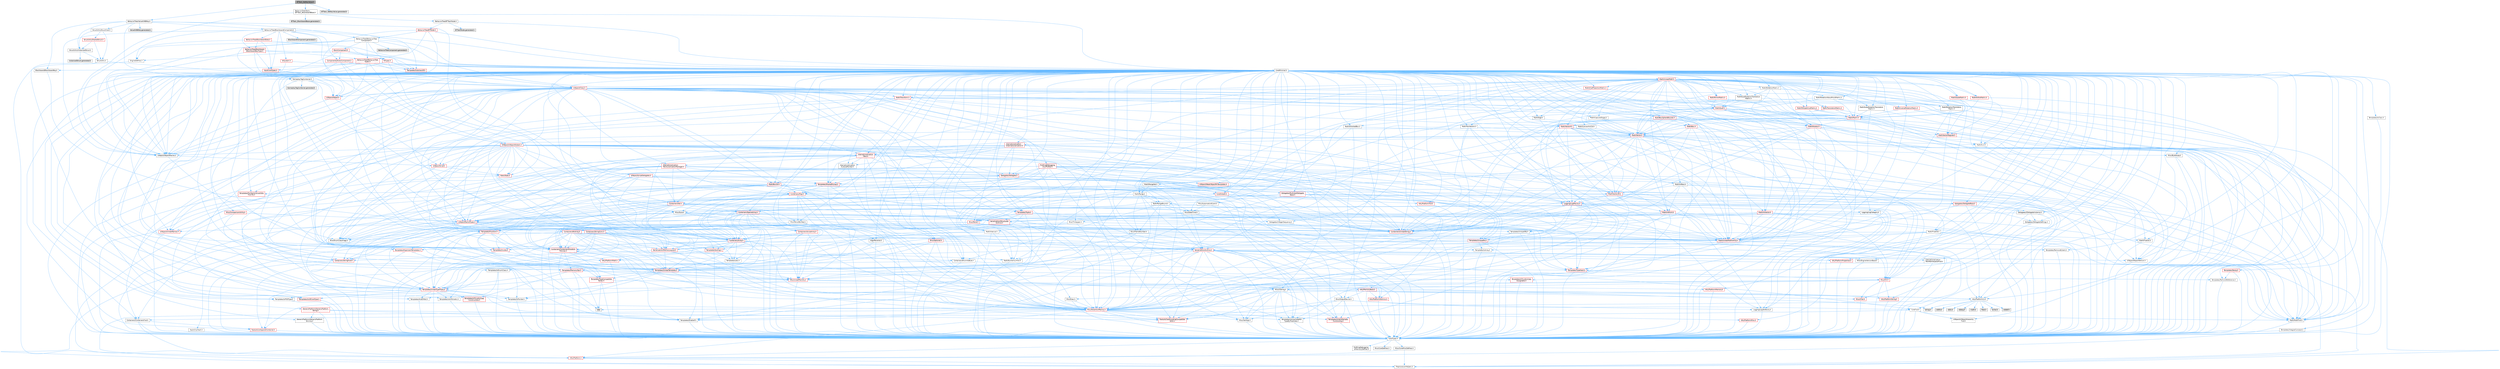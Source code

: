 digraph "BTTask_SetKeyValue.h"
{
 // INTERACTIVE_SVG=YES
 // LATEX_PDF_SIZE
  bgcolor="transparent";
  edge [fontname=Helvetica,fontsize=10,labelfontname=Helvetica,labelfontsize=10];
  node [fontname=Helvetica,fontsize=10,shape=box,height=0.2,width=0.4];
  Node1 [id="Node000001",label="BTTask_SetKeyValue.h",height=0.2,width=0.4,color="gray40", fillcolor="grey60", style="filled", fontcolor="black",tooltip=" "];
  Node1 -> Node2 [id="edge1_Node000001_Node000002",color="steelblue1",style="solid",tooltip=" "];
  Node2 [id="Node000002",label="BehaviorTree/Tasks\l/BTTask_BlackboardBase.h",height=0.2,width=0.4,color="grey40", fillcolor="white", style="filled",URL="$dc/d82/BTTask__BlackboardBase_8h.html",tooltip=" "];
  Node2 -> Node3 [id="edge2_Node000002_Node000003",color="steelblue1",style="solid",tooltip=" "];
  Node3 [id="Node000003",label="CoreMinimal.h",height=0.2,width=0.4,color="grey40", fillcolor="white", style="filled",URL="$d7/d67/CoreMinimal_8h.html",tooltip=" "];
  Node3 -> Node4 [id="edge3_Node000003_Node000004",color="steelblue1",style="solid",tooltip=" "];
  Node4 [id="Node000004",label="CoreTypes.h",height=0.2,width=0.4,color="grey40", fillcolor="white", style="filled",URL="$dc/dec/CoreTypes_8h.html",tooltip=" "];
  Node4 -> Node5 [id="edge4_Node000004_Node000005",color="steelblue1",style="solid",tooltip=" "];
  Node5 [id="Node000005",label="HAL/Platform.h",height=0.2,width=0.4,color="red", fillcolor="#FFF0F0", style="filled",URL="$d9/dd0/Platform_8h.html",tooltip=" "];
  Node5 -> Node9 [id="edge5_Node000005_Node000009",color="steelblue1",style="solid",tooltip=" "];
  Node9 [id="Node000009",label="PreprocessorHelpers.h",height=0.2,width=0.4,color="grey40", fillcolor="white", style="filled",URL="$db/ddb/PreprocessorHelpers_8h.html",tooltip=" "];
  Node4 -> Node15 [id="edge6_Node000004_Node000015",color="steelblue1",style="solid",tooltip=" "];
  Node15 [id="Node000015",label="ProfilingDebugging\l/UMemoryDefines.h",height=0.2,width=0.4,color="grey40", fillcolor="white", style="filled",URL="$d2/da2/UMemoryDefines_8h.html",tooltip=" "];
  Node4 -> Node16 [id="edge7_Node000004_Node000016",color="steelblue1",style="solid",tooltip=" "];
  Node16 [id="Node000016",label="Misc/CoreMiscDefines.h",height=0.2,width=0.4,color="grey40", fillcolor="white", style="filled",URL="$da/d38/CoreMiscDefines_8h.html",tooltip=" "];
  Node16 -> Node5 [id="edge8_Node000016_Node000005",color="steelblue1",style="solid",tooltip=" "];
  Node16 -> Node9 [id="edge9_Node000016_Node000009",color="steelblue1",style="solid",tooltip=" "];
  Node4 -> Node17 [id="edge10_Node000004_Node000017",color="steelblue1",style="solid",tooltip=" "];
  Node17 [id="Node000017",label="Misc/CoreDefines.h",height=0.2,width=0.4,color="grey40", fillcolor="white", style="filled",URL="$d3/dd2/CoreDefines_8h.html",tooltip=" "];
  Node3 -> Node18 [id="edge11_Node000003_Node000018",color="steelblue1",style="solid",tooltip=" "];
  Node18 [id="Node000018",label="CoreFwd.h",height=0.2,width=0.4,color="grey40", fillcolor="white", style="filled",URL="$d1/d1e/CoreFwd_8h.html",tooltip=" "];
  Node18 -> Node4 [id="edge12_Node000018_Node000004",color="steelblue1",style="solid",tooltip=" "];
  Node18 -> Node19 [id="edge13_Node000018_Node000019",color="steelblue1",style="solid",tooltip=" "];
  Node19 [id="Node000019",label="Containers/ContainersFwd.h",height=0.2,width=0.4,color="grey40", fillcolor="white", style="filled",URL="$d4/d0a/ContainersFwd_8h.html",tooltip=" "];
  Node19 -> Node5 [id="edge14_Node000019_Node000005",color="steelblue1",style="solid",tooltip=" "];
  Node19 -> Node4 [id="edge15_Node000019_Node000004",color="steelblue1",style="solid",tooltip=" "];
  Node19 -> Node20 [id="edge16_Node000019_Node000020",color="steelblue1",style="solid",tooltip=" "];
  Node20 [id="Node000020",label="Traits/IsContiguousContainer.h",height=0.2,width=0.4,color="red", fillcolor="#FFF0F0", style="filled",URL="$d5/d3c/IsContiguousContainer_8h.html",tooltip=" "];
  Node20 -> Node4 [id="edge17_Node000020_Node000004",color="steelblue1",style="solid",tooltip=" "];
  Node18 -> Node23 [id="edge18_Node000018_Node000023",color="steelblue1",style="solid",tooltip=" "];
  Node23 [id="Node000023",label="Math/MathFwd.h",height=0.2,width=0.4,color="grey40", fillcolor="white", style="filled",URL="$d2/d10/MathFwd_8h.html",tooltip=" "];
  Node23 -> Node5 [id="edge19_Node000023_Node000005",color="steelblue1",style="solid",tooltip=" "];
  Node18 -> Node24 [id="edge20_Node000018_Node000024",color="steelblue1",style="solid",tooltip=" "];
  Node24 [id="Node000024",label="UObject/UObjectHierarchy\lFwd.h",height=0.2,width=0.4,color="grey40", fillcolor="white", style="filled",URL="$d3/d13/UObjectHierarchyFwd_8h.html",tooltip=" "];
  Node3 -> Node24 [id="edge21_Node000003_Node000024",color="steelblue1",style="solid",tooltip=" "];
  Node3 -> Node19 [id="edge22_Node000003_Node000019",color="steelblue1",style="solid",tooltip=" "];
  Node3 -> Node25 [id="edge23_Node000003_Node000025",color="steelblue1",style="solid",tooltip=" "];
  Node25 [id="Node000025",label="Misc/VarArgs.h",height=0.2,width=0.4,color="grey40", fillcolor="white", style="filled",URL="$d5/d6f/VarArgs_8h.html",tooltip=" "];
  Node25 -> Node4 [id="edge24_Node000025_Node000004",color="steelblue1",style="solid",tooltip=" "];
  Node3 -> Node26 [id="edge25_Node000003_Node000026",color="steelblue1",style="solid",tooltip=" "];
  Node26 [id="Node000026",label="Logging/LogVerbosity.h",height=0.2,width=0.4,color="grey40", fillcolor="white", style="filled",URL="$d2/d8f/LogVerbosity_8h.html",tooltip=" "];
  Node26 -> Node4 [id="edge26_Node000026_Node000004",color="steelblue1",style="solid",tooltip=" "];
  Node3 -> Node27 [id="edge27_Node000003_Node000027",color="steelblue1",style="solid",tooltip=" "];
  Node27 [id="Node000027",label="Misc/OutputDevice.h",height=0.2,width=0.4,color="grey40", fillcolor="white", style="filled",URL="$d7/d32/OutputDevice_8h.html",tooltip=" "];
  Node27 -> Node18 [id="edge28_Node000027_Node000018",color="steelblue1",style="solid",tooltip=" "];
  Node27 -> Node4 [id="edge29_Node000027_Node000004",color="steelblue1",style="solid",tooltip=" "];
  Node27 -> Node26 [id="edge30_Node000027_Node000026",color="steelblue1",style="solid",tooltip=" "];
  Node27 -> Node25 [id="edge31_Node000027_Node000025",color="steelblue1",style="solid",tooltip=" "];
  Node27 -> Node28 [id="edge32_Node000027_Node000028",color="steelblue1",style="solid",tooltip=" "];
  Node28 [id="Node000028",label="Templates/IsArrayOrRefOf\lTypeByPredicate.h",height=0.2,width=0.4,color="grey40", fillcolor="white", style="filled",URL="$d6/da1/IsArrayOrRefOfTypeByPredicate_8h.html",tooltip=" "];
  Node28 -> Node4 [id="edge33_Node000028_Node000004",color="steelblue1",style="solid",tooltip=" "];
  Node27 -> Node29 [id="edge34_Node000027_Node000029",color="steelblue1",style="solid",tooltip=" "];
  Node29 [id="Node000029",label="Templates/IsValidVariadic\lFunctionArg.h",height=0.2,width=0.4,color="red", fillcolor="#FFF0F0", style="filled",URL="$d0/dc8/IsValidVariadicFunctionArg_8h.html",tooltip=" "];
  Node29 -> Node4 [id="edge35_Node000029_Node000004",color="steelblue1",style="solid",tooltip=" "];
  Node27 -> Node31 [id="edge36_Node000027_Node000031",color="steelblue1",style="solid",tooltip=" "];
  Node31 [id="Node000031",label="Traits/IsCharEncodingCompatible\lWith.h",height=0.2,width=0.4,color="red", fillcolor="#FFF0F0", style="filled",URL="$df/dd1/IsCharEncodingCompatibleWith_8h.html",tooltip=" "];
  Node3 -> Node33 [id="edge37_Node000003_Node000033",color="steelblue1",style="solid",tooltip=" "];
  Node33 [id="Node000033",label="HAL/PlatformCrt.h",height=0.2,width=0.4,color="grey40", fillcolor="white", style="filled",URL="$d8/d75/PlatformCrt_8h.html",tooltip=" "];
  Node33 -> Node34 [id="edge38_Node000033_Node000034",color="steelblue1",style="solid",tooltip=" "];
  Node34 [id="Node000034",label="new",height=0.2,width=0.4,color="grey60", fillcolor="#E0E0E0", style="filled",tooltip=" "];
  Node33 -> Node35 [id="edge39_Node000033_Node000035",color="steelblue1",style="solid",tooltip=" "];
  Node35 [id="Node000035",label="wchar.h",height=0.2,width=0.4,color="grey60", fillcolor="#E0E0E0", style="filled",tooltip=" "];
  Node33 -> Node36 [id="edge40_Node000033_Node000036",color="steelblue1",style="solid",tooltip=" "];
  Node36 [id="Node000036",label="stddef.h",height=0.2,width=0.4,color="grey60", fillcolor="#E0E0E0", style="filled",tooltip=" "];
  Node33 -> Node37 [id="edge41_Node000033_Node000037",color="steelblue1",style="solid",tooltip=" "];
  Node37 [id="Node000037",label="stdlib.h",height=0.2,width=0.4,color="grey60", fillcolor="#E0E0E0", style="filled",tooltip=" "];
  Node33 -> Node38 [id="edge42_Node000033_Node000038",color="steelblue1",style="solid",tooltip=" "];
  Node38 [id="Node000038",label="stdio.h",height=0.2,width=0.4,color="grey60", fillcolor="#E0E0E0", style="filled",tooltip=" "];
  Node33 -> Node39 [id="edge43_Node000033_Node000039",color="steelblue1",style="solid",tooltip=" "];
  Node39 [id="Node000039",label="stdarg.h",height=0.2,width=0.4,color="grey60", fillcolor="#E0E0E0", style="filled",tooltip=" "];
  Node33 -> Node40 [id="edge44_Node000033_Node000040",color="steelblue1",style="solid",tooltip=" "];
  Node40 [id="Node000040",label="math.h",height=0.2,width=0.4,color="grey60", fillcolor="#E0E0E0", style="filled",tooltip=" "];
  Node33 -> Node41 [id="edge45_Node000033_Node000041",color="steelblue1",style="solid",tooltip=" "];
  Node41 [id="Node000041",label="float.h",height=0.2,width=0.4,color="grey60", fillcolor="#E0E0E0", style="filled",tooltip=" "];
  Node33 -> Node42 [id="edge46_Node000033_Node000042",color="steelblue1",style="solid",tooltip=" "];
  Node42 [id="Node000042",label="string.h",height=0.2,width=0.4,color="grey60", fillcolor="#E0E0E0", style="filled",tooltip=" "];
  Node3 -> Node43 [id="edge47_Node000003_Node000043",color="steelblue1",style="solid",tooltip=" "];
  Node43 [id="Node000043",label="HAL/PlatformMisc.h",height=0.2,width=0.4,color="red", fillcolor="#FFF0F0", style="filled",URL="$d0/df5/PlatformMisc_8h.html",tooltip=" "];
  Node43 -> Node4 [id="edge48_Node000043_Node000004",color="steelblue1",style="solid",tooltip=" "];
  Node3 -> Node62 [id="edge49_Node000003_Node000062",color="steelblue1",style="solid",tooltip=" "];
  Node62 [id="Node000062",label="Misc/AssertionMacros.h",height=0.2,width=0.4,color="red", fillcolor="#FFF0F0", style="filled",URL="$d0/dfa/AssertionMacros_8h.html",tooltip=" "];
  Node62 -> Node4 [id="edge50_Node000062_Node000004",color="steelblue1",style="solid",tooltip=" "];
  Node62 -> Node5 [id="edge51_Node000062_Node000005",color="steelblue1",style="solid",tooltip=" "];
  Node62 -> Node43 [id="edge52_Node000062_Node000043",color="steelblue1",style="solid",tooltip=" "];
  Node62 -> Node9 [id="edge53_Node000062_Node000009",color="steelblue1",style="solid",tooltip=" "];
  Node62 -> Node63 [id="edge54_Node000062_Node000063",color="steelblue1",style="solid",tooltip=" "];
  Node63 [id="Node000063",label="Templates/EnableIf.h",height=0.2,width=0.4,color="grey40", fillcolor="white", style="filled",URL="$d7/d60/EnableIf_8h.html",tooltip=" "];
  Node63 -> Node4 [id="edge55_Node000063_Node000004",color="steelblue1",style="solid",tooltip=" "];
  Node62 -> Node28 [id="edge56_Node000062_Node000028",color="steelblue1",style="solid",tooltip=" "];
  Node62 -> Node29 [id="edge57_Node000062_Node000029",color="steelblue1",style="solid",tooltip=" "];
  Node62 -> Node31 [id="edge58_Node000062_Node000031",color="steelblue1",style="solid",tooltip=" "];
  Node62 -> Node25 [id="edge59_Node000062_Node000025",color="steelblue1",style="solid",tooltip=" "];
  Node3 -> Node71 [id="edge60_Node000003_Node000071",color="steelblue1",style="solid",tooltip=" "];
  Node71 [id="Node000071",label="Templates/IsPointer.h",height=0.2,width=0.4,color="grey40", fillcolor="white", style="filled",URL="$d7/d05/IsPointer_8h.html",tooltip=" "];
  Node71 -> Node4 [id="edge61_Node000071_Node000004",color="steelblue1",style="solid",tooltip=" "];
  Node3 -> Node72 [id="edge62_Node000003_Node000072",color="steelblue1",style="solid",tooltip=" "];
  Node72 [id="Node000072",label="HAL/PlatformMemory.h",height=0.2,width=0.4,color="red", fillcolor="#FFF0F0", style="filled",URL="$de/d68/PlatformMemory_8h.html",tooltip=" "];
  Node72 -> Node4 [id="edge63_Node000072_Node000004",color="steelblue1",style="solid",tooltip=" "];
  Node3 -> Node55 [id="edge64_Node000003_Node000055",color="steelblue1",style="solid",tooltip=" "];
  Node55 [id="Node000055",label="HAL/PlatformAtomics.h",height=0.2,width=0.4,color="red", fillcolor="#FFF0F0", style="filled",URL="$d3/d36/PlatformAtomics_8h.html",tooltip=" "];
  Node55 -> Node4 [id="edge65_Node000055_Node000004",color="steelblue1",style="solid",tooltip=" "];
  Node3 -> Node77 [id="edge66_Node000003_Node000077",color="steelblue1",style="solid",tooltip=" "];
  Node77 [id="Node000077",label="Misc/Exec.h",height=0.2,width=0.4,color="grey40", fillcolor="white", style="filled",URL="$de/ddb/Exec_8h.html",tooltip=" "];
  Node77 -> Node4 [id="edge67_Node000077_Node000004",color="steelblue1",style="solid",tooltip=" "];
  Node77 -> Node62 [id="edge68_Node000077_Node000062",color="steelblue1",style="solid",tooltip=" "];
  Node3 -> Node78 [id="edge69_Node000003_Node000078",color="steelblue1",style="solid",tooltip=" "];
  Node78 [id="Node000078",label="HAL/MemoryBase.h",height=0.2,width=0.4,color="red", fillcolor="#FFF0F0", style="filled",URL="$d6/d9f/MemoryBase_8h.html",tooltip=" "];
  Node78 -> Node4 [id="edge70_Node000078_Node000004",color="steelblue1",style="solid",tooltip=" "];
  Node78 -> Node55 [id="edge71_Node000078_Node000055",color="steelblue1",style="solid",tooltip=" "];
  Node78 -> Node33 [id="edge72_Node000078_Node000033",color="steelblue1",style="solid",tooltip=" "];
  Node78 -> Node77 [id="edge73_Node000078_Node000077",color="steelblue1",style="solid",tooltip=" "];
  Node78 -> Node27 [id="edge74_Node000078_Node000027",color="steelblue1",style="solid",tooltip=" "];
  Node3 -> Node88 [id="edge75_Node000003_Node000088",color="steelblue1",style="solid",tooltip=" "];
  Node88 [id="Node000088",label="HAL/UnrealMemory.h",height=0.2,width=0.4,color="red", fillcolor="#FFF0F0", style="filled",URL="$d9/d96/UnrealMemory_8h.html",tooltip=" "];
  Node88 -> Node4 [id="edge76_Node000088_Node000004",color="steelblue1",style="solid",tooltip=" "];
  Node88 -> Node78 [id="edge77_Node000088_Node000078",color="steelblue1",style="solid",tooltip=" "];
  Node88 -> Node72 [id="edge78_Node000088_Node000072",color="steelblue1",style="solid",tooltip=" "];
  Node88 -> Node71 [id="edge79_Node000088_Node000071",color="steelblue1",style="solid",tooltip=" "];
  Node3 -> Node90 [id="edge80_Node000003_Node000090",color="steelblue1",style="solid",tooltip=" "];
  Node90 [id="Node000090",label="Templates/IsArithmetic.h",height=0.2,width=0.4,color="grey40", fillcolor="white", style="filled",URL="$d2/d5d/IsArithmetic_8h.html",tooltip=" "];
  Node90 -> Node4 [id="edge81_Node000090_Node000004",color="steelblue1",style="solid",tooltip=" "];
  Node3 -> Node84 [id="edge82_Node000003_Node000084",color="steelblue1",style="solid",tooltip=" "];
  Node84 [id="Node000084",label="Templates/AndOrNot.h",height=0.2,width=0.4,color="grey40", fillcolor="white", style="filled",URL="$db/d0a/AndOrNot_8h.html",tooltip=" "];
  Node84 -> Node4 [id="edge83_Node000084_Node000004",color="steelblue1",style="solid",tooltip=" "];
  Node3 -> Node91 [id="edge84_Node000003_Node000091",color="steelblue1",style="solid",tooltip=" "];
  Node91 [id="Node000091",label="Templates/IsPODType.h",height=0.2,width=0.4,color="grey40", fillcolor="white", style="filled",URL="$d7/db1/IsPODType_8h.html",tooltip=" "];
  Node91 -> Node4 [id="edge85_Node000091_Node000004",color="steelblue1",style="solid",tooltip=" "];
  Node3 -> Node92 [id="edge86_Node000003_Node000092",color="steelblue1",style="solid",tooltip=" "];
  Node92 [id="Node000092",label="Templates/IsUECoreType.h",height=0.2,width=0.4,color="red", fillcolor="#FFF0F0", style="filled",URL="$d1/db8/IsUECoreType_8h.html",tooltip=" "];
  Node92 -> Node4 [id="edge87_Node000092_Node000004",color="steelblue1",style="solid",tooltip=" "];
  Node3 -> Node85 [id="edge88_Node000003_Node000085",color="steelblue1",style="solid",tooltip=" "];
  Node85 [id="Node000085",label="Templates/IsTriviallyCopy\lConstructible.h",height=0.2,width=0.4,color="red", fillcolor="#FFF0F0", style="filled",URL="$d3/d78/IsTriviallyCopyConstructible_8h.html",tooltip=" "];
  Node85 -> Node4 [id="edge89_Node000085_Node000004",color="steelblue1",style="solid",tooltip=" "];
  Node3 -> Node93 [id="edge90_Node000003_Node000093",color="steelblue1",style="solid",tooltip=" "];
  Node93 [id="Node000093",label="Templates/UnrealTypeTraits.h",height=0.2,width=0.4,color="red", fillcolor="#FFF0F0", style="filled",URL="$d2/d2d/UnrealTypeTraits_8h.html",tooltip=" "];
  Node93 -> Node4 [id="edge91_Node000093_Node000004",color="steelblue1",style="solid",tooltip=" "];
  Node93 -> Node71 [id="edge92_Node000093_Node000071",color="steelblue1",style="solid",tooltip=" "];
  Node93 -> Node62 [id="edge93_Node000093_Node000062",color="steelblue1",style="solid",tooltip=" "];
  Node93 -> Node84 [id="edge94_Node000093_Node000084",color="steelblue1",style="solid",tooltip=" "];
  Node93 -> Node63 [id="edge95_Node000093_Node000063",color="steelblue1",style="solid",tooltip=" "];
  Node93 -> Node90 [id="edge96_Node000093_Node000090",color="steelblue1",style="solid",tooltip=" "];
  Node93 -> Node91 [id="edge97_Node000093_Node000091",color="steelblue1",style="solid",tooltip=" "];
  Node93 -> Node92 [id="edge98_Node000093_Node000092",color="steelblue1",style="solid",tooltip=" "];
  Node93 -> Node85 [id="edge99_Node000093_Node000085",color="steelblue1",style="solid",tooltip=" "];
  Node3 -> Node63 [id="edge100_Node000003_Node000063",color="steelblue1",style="solid",tooltip=" "];
  Node3 -> Node95 [id="edge101_Node000003_Node000095",color="steelblue1",style="solid",tooltip=" "];
  Node95 [id="Node000095",label="Templates/RemoveReference.h",height=0.2,width=0.4,color="grey40", fillcolor="white", style="filled",URL="$da/dbe/RemoveReference_8h.html",tooltip=" "];
  Node95 -> Node4 [id="edge102_Node000095_Node000004",color="steelblue1",style="solid",tooltip=" "];
  Node3 -> Node96 [id="edge103_Node000003_Node000096",color="steelblue1",style="solid",tooltip=" "];
  Node96 [id="Node000096",label="Templates/IntegralConstant.h",height=0.2,width=0.4,color="grey40", fillcolor="white", style="filled",URL="$db/d1b/IntegralConstant_8h.html",tooltip=" "];
  Node96 -> Node4 [id="edge104_Node000096_Node000004",color="steelblue1",style="solid",tooltip=" "];
  Node3 -> Node97 [id="edge105_Node000003_Node000097",color="steelblue1",style="solid",tooltip=" "];
  Node97 [id="Node000097",label="Templates/IsClass.h",height=0.2,width=0.4,color="grey40", fillcolor="white", style="filled",URL="$db/dcb/IsClass_8h.html",tooltip=" "];
  Node97 -> Node4 [id="edge106_Node000097_Node000004",color="steelblue1",style="solid",tooltip=" "];
  Node3 -> Node98 [id="edge107_Node000003_Node000098",color="steelblue1",style="solid",tooltip=" "];
  Node98 [id="Node000098",label="Templates/TypeCompatible\lBytes.h",height=0.2,width=0.4,color="red", fillcolor="#FFF0F0", style="filled",URL="$df/d0a/TypeCompatibleBytes_8h.html",tooltip=" "];
  Node98 -> Node4 [id="edge108_Node000098_Node000004",color="steelblue1",style="solid",tooltip=" "];
  Node98 -> Node42 [id="edge109_Node000098_Node000042",color="steelblue1",style="solid",tooltip=" "];
  Node98 -> Node34 [id="edge110_Node000098_Node000034",color="steelblue1",style="solid",tooltip=" "];
  Node3 -> Node20 [id="edge111_Node000003_Node000020",color="steelblue1",style="solid",tooltip=" "];
  Node3 -> Node99 [id="edge112_Node000003_Node000099",color="steelblue1",style="solid",tooltip=" "];
  Node99 [id="Node000099",label="Templates/UnrealTemplate.h",height=0.2,width=0.4,color="red", fillcolor="#FFF0F0", style="filled",URL="$d4/d24/UnrealTemplate_8h.html",tooltip=" "];
  Node99 -> Node4 [id="edge113_Node000099_Node000004",color="steelblue1",style="solid",tooltip=" "];
  Node99 -> Node71 [id="edge114_Node000099_Node000071",color="steelblue1",style="solid",tooltip=" "];
  Node99 -> Node88 [id="edge115_Node000099_Node000088",color="steelblue1",style="solid",tooltip=" "];
  Node99 -> Node93 [id="edge116_Node000099_Node000093",color="steelblue1",style="solid",tooltip=" "];
  Node99 -> Node95 [id="edge117_Node000099_Node000095",color="steelblue1",style="solid",tooltip=" "];
  Node99 -> Node98 [id="edge118_Node000099_Node000098",color="steelblue1",style="solid",tooltip=" "];
  Node99 -> Node20 [id="edge119_Node000099_Node000020",color="steelblue1",style="solid",tooltip=" "];
  Node3 -> Node48 [id="edge120_Node000003_Node000048",color="steelblue1",style="solid",tooltip=" "];
  Node48 [id="Node000048",label="Math/NumericLimits.h",height=0.2,width=0.4,color="grey40", fillcolor="white", style="filled",URL="$df/d1b/NumericLimits_8h.html",tooltip=" "];
  Node48 -> Node4 [id="edge121_Node000048_Node000004",color="steelblue1",style="solid",tooltip=" "];
  Node3 -> Node103 [id="edge122_Node000003_Node000103",color="steelblue1",style="solid",tooltip=" "];
  Node103 [id="Node000103",label="HAL/PlatformMath.h",height=0.2,width=0.4,color="red", fillcolor="#FFF0F0", style="filled",URL="$dc/d53/PlatformMath_8h.html",tooltip=" "];
  Node103 -> Node4 [id="edge123_Node000103_Node000004",color="steelblue1",style="solid",tooltip=" "];
  Node3 -> Node86 [id="edge124_Node000003_Node000086",color="steelblue1",style="solid",tooltip=" "];
  Node86 [id="Node000086",label="Templates/IsTriviallyCopy\lAssignable.h",height=0.2,width=0.4,color="red", fillcolor="#FFF0F0", style="filled",URL="$d2/df2/IsTriviallyCopyAssignable_8h.html",tooltip=" "];
  Node86 -> Node4 [id="edge125_Node000086_Node000004",color="steelblue1",style="solid",tooltip=" "];
  Node3 -> Node111 [id="edge126_Node000003_Node000111",color="steelblue1",style="solid",tooltip=" "];
  Node111 [id="Node000111",label="Templates/MemoryOps.h",height=0.2,width=0.4,color="red", fillcolor="#FFF0F0", style="filled",URL="$db/dea/MemoryOps_8h.html",tooltip=" "];
  Node111 -> Node4 [id="edge127_Node000111_Node000004",color="steelblue1",style="solid",tooltip=" "];
  Node111 -> Node88 [id="edge128_Node000111_Node000088",color="steelblue1",style="solid",tooltip=" "];
  Node111 -> Node86 [id="edge129_Node000111_Node000086",color="steelblue1",style="solid",tooltip=" "];
  Node111 -> Node85 [id="edge130_Node000111_Node000085",color="steelblue1",style="solid",tooltip=" "];
  Node111 -> Node93 [id="edge131_Node000111_Node000093",color="steelblue1",style="solid",tooltip=" "];
  Node111 -> Node34 [id="edge132_Node000111_Node000034",color="steelblue1",style="solid",tooltip=" "];
  Node3 -> Node112 [id="edge133_Node000003_Node000112",color="steelblue1",style="solid",tooltip=" "];
  Node112 [id="Node000112",label="Containers/ContainerAllocation\lPolicies.h",height=0.2,width=0.4,color="red", fillcolor="#FFF0F0", style="filled",URL="$d7/dff/ContainerAllocationPolicies_8h.html",tooltip=" "];
  Node112 -> Node4 [id="edge134_Node000112_Node000004",color="steelblue1",style="solid",tooltip=" "];
  Node112 -> Node112 [id="edge135_Node000112_Node000112",color="steelblue1",style="solid",tooltip=" "];
  Node112 -> Node103 [id="edge136_Node000112_Node000103",color="steelblue1",style="solid",tooltip=" "];
  Node112 -> Node88 [id="edge137_Node000112_Node000088",color="steelblue1",style="solid",tooltip=" "];
  Node112 -> Node48 [id="edge138_Node000112_Node000048",color="steelblue1",style="solid",tooltip=" "];
  Node112 -> Node62 [id="edge139_Node000112_Node000062",color="steelblue1",style="solid",tooltip=" "];
  Node112 -> Node111 [id="edge140_Node000112_Node000111",color="steelblue1",style="solid",tooltip=" "];
  Node112 -> Node98 [id="edge141_Node000112_Node000098",color="steelblue1",style="solid",tooltip=" "];
  Node3 -> Node115 [id="edge142_Node000003_Node000115",color="steelblue1",style="solid",tooltip=" "];
  Node115 [id="Node000115",label="Templates/IsEnumClass.h",height=0.2,width=0.4,color="grey40", fillcolor="white", style="filled",URL="$d7/d15/IsEnumClass_8h.html",tooltip=" "];
  Node115 -> Node4 [id="edge143_Node000115_Node000004",color="steelblue1",style="solid",tooltip=" "];
  Node115 -> Node84 [id="edge144_Node000115_Node000084",color="steelblue1",style="solid",tooltip=" "];
  Node3 -> Node116 [id="edge145_Node000003_Node000116",color="steelblue1",style="solid",tooltip=" "];
  Node116 [id="Node000116",label="HAL/PlatformProperties.h",height=0.2,width=0.4,color="red", fillcolor="#FFF0F0", style="filled",URL="$d9/db0/PlatformProperties_8h.html",tooltip=" "];
  Node116 -> Node4 [id="edge146_Node000116_Node000004",color="steelblue1",style="solid",tooltip=" "];
  Node3 -> Node119 [id="edge147_Node000003_Node000119",color="steelblue1",style="solid",tooltip=" "];
  Node119 [id="Node000119",label="Misc/EngineVersionBase.h",height=0.2,width=0.4,color="grey40", fillcolor="white", style="filled",URL="$d5/d2b/EngineVersionBase_8h.html",tooltip=" "];
  Node119 -> Node4 [id="edge148_Node000119_Node000004",color="steelblue1",style="solid",tooltip=" "];
  Node3 -> Node120 [id="edge149_Node000003_Node000120",color="steelblue1",style="solid",tooltip=" "];
  Node120 [id="Node000120",label="Internationalization\l/TextNamespaceFwd.h",height=0.2,width=0.4,color="grey40", fillcolor="white", style="filled",URL="$d8/d97/TextNamespaceFwd_8h.html",tooltip=" "];
  Node120 -> Node4 [id="edge150_Node000120_Node000004",color="steelblue1",style="solid",tooltip=" "];
  Node3 -> Node121 [id="edge151_Node000003_Node000121",color="steelblue1",style="solid",tooltip=" "];
  Node121 [id="Node000121",label="Serialization/Archive.h",height=0.2,width=0.4,color="red", fillcolor="#FFF0F0", style="filled",URL="$d7/d3b/Archive_8h.html",tooltip=" "];
  Node121 -> Node18 [id="edge152_Node000121_Node000018",color="steelblue1",style="solid",tooltip=" "];
  Node121 -> Node4 [id="edge153_Node000121_Node000004",color="steelblue1",style="solid",tooltip=" "];
  Node121 -> Node116 [id="edge154_Node000121_Node000116",color="steelblue1",style="solid",tooltip=" "];
  Node121 -> Node120 [id="edge155_Node000121_Node000120",color="steelblue1",style="solid",tooltip=" "];
  Node121 -> Node23 [id="edge156_Node000121_Node000023",color="steelblue1",style="solid",tooltip=" "];
  Node121 -> Node62 [id="edge157_Node000121_Node000062",color="steelblue1",style="solid",tooltip=" "];
  Node121 -> Node119 [id="edge158_Node000121_Node000119",color="steelblue1",style="solid",tooltip=" "];
  Node121 -> Node25 [id="edge159_Node000121_Node000025",color="steelblue1",style="solid",tooltip=" "];
  Node121 -> Node63 [id="edge160_Node000121_Node000063",color="steelblue1",style="solid",tooltip=" "];
  Node121 -> Node28 [id="edge161_Node000121_Node000028",color="steelblue1",style="solid",tooltip=" "];
  Node121 -> Node115 [id="edge162_Node000121_Node000115",color="steelblue1",style="solid",tooltip=" "];
  Node121 -> Node29 [id="edge163_Node000121_Node000029",color="steelblue1",style="solid",tooltip=" "];
  Node121 -> Node99 [id="edge164_Node000121_Node000099",color="steelblue1",style="solid",tooltip=" "];
  Node121 -> Node31 [id="edge165_Node000121_Node000031",color="steelblue1",style="solid",tooltip=" "];
  Node121 -> Node124 [id="edge166_Node000121_Node000124",color="steelblue1",style="solid",tooltip=" "];
  Node124 [id="Node000124",label="UObject/ObjectVersion.h",height=0.2,width=0.4,color="grey40", fillcolor="white", style="filled",URL="$da/d63/ObjectVersion_8h.html",tooltip=" "];
  Node124 -> Node4 [id="edge167_Node000124_Node000004",color="steelblue1",style="solid",tooltip=" "];
  Node3 -> Node125 [id="edge168_Node000003_Node000125",color="steelblue1",style="solid",tooltip=" "];
  Node125 [id="Node000125",label="Templates/Less.h",height=0.2,width=0.4,color="grey40", fillcolor="white", style="filled",URL="$de/dc8/Less_8h.html",tooltip=" "];
  Node125 -> Node4 [id="edge169_Node000125_Node000004",color="steelblue1",style="solid",tooltip=" "];
  Node125 -> Node99 [id="edge170_Node000125_Node000099",color="steelblue1",style="solid",tooltip=" "];
  Node3 -> Node126 [id="edge171_Node000003_Node000126",color="steelblue1",style="solid",tooltip=" "];
  Node126 [id="Node000126",label="Templates/Sorting.h",height=0.2,width=0.4,color="red", fillcolor="#FFF0F0", style="filled",URL="$d3/d9e/Sorting_8h.html",tooltip=" "];
  Node126 -> Node4 [id="edge172_Node000126_Node000004",color="steelblue1",style="solid",tooltip=" "];
  Node126 -> Node103 [id="edge173_Node000126_Node000103",color="steelblue1",style="solid",tooltip=" "];
  Node126 -> Node125 [id="edge174_Node000126_Node000125",color="steelblue1",style="solid",tooltip=" "];
  Node3 -> Node137 [id="edge175_Node000003_Node000137",color="steelblue1",style="solid",tooltip=" "];
  Node137 [id="Node000137",label="Misc/Char.h",height=0.2,width=0.4,color="red", fillcolor="#FFF0F0", style="filled",URL="$d0/d58/Char_8h.html",tooltip=" "];
  Node137 -> Node4 [id="edge176_Node000137_Node000004",color="steelblue1",style="solid",tooltip=" "];
  Node3 -> Node140 [id="edge177_Node000003_Node000140",color="steelblue1",style="solid",tooltip=" "];
  Node140 [id="Node000140",label="GenericPlatform/GenericPlatform\lStricmp.h",height=0.2,width=0.4,color="grey40", fillcolor="white", style="filled",URL="$d2/d86/GenericPlatformStricmp_8h.html",tooltip=" "];
  Node140 -> Node4 [id="edge178_Node000140_Node000004",color="steelblue1",style="solid",tooltip=" "];
  Node3 -> Node141 [id="edge179_Node000003_Node000141",color="steelblue1",style="solid",tooltip=" "];
  Node141 [id="Node000141",label="GenericPlatform/GenericPlatform\lString.h",height=0.2,width=0.4,color="red", fillcolor="#FFF0F0", style="filled",URL="$dd/d20/GenericPlatformString_8h.html",tooltip=" "];
  Node141 -> Node4 [id="edge180_Node000141_Node000004",color="steelblue1",style="solid",tooltip=" "];
  Node141 -> Node140 [id="edge181_Node000141_Node000140",color="steelblue1",style="solid",tooltip=" "];
  Node141 -> Node63 [id="edge182_Node000141_Node000063",color="steelblue1",style="solid",tooltip=" "];
  Node141 -> Node31 [id="edge183_Node000141_Node000031",color="steelblue1",style="solid",tooltip=" "];
  Node3 -> Node74 [id="edge184_Node000003_Node000074",color="steelblue1",style="solid",tooltip=" "];
  Node74 [id="Node000074",label="HAL/PlatformString.h",height=0.2,width=0.4,color="red", fillcolor="#FFF0F0", style="filled",URL="$db/db5/PlatformString_8h.html",tooltip=" "];
  Node74 -> Node4 [id="edge185_Node000074_Node000004",color="steelblue1",style="solid",tooltip=" "];
  Node3 -> Node144 [id="edge186_Node000003_Node000144",color="steelblue1",style="solid",tooltip=" "];
  Node144 [id="Node000144",label="Misc/CString.h",height=0.2,width=0.4,color="grey40", fillcolor="white", style="filled",URL="$d2/d49/CString_8h.html",tooltip=" "];
  Node144 -> Node4 [id="edge187_Node000144_Node000004",color="steelblue1",style="solid",tooltip=" "];
  Node144 -> Node33 [id="edge188_Node000144_Node000033",color="steelblue1",style="solid",tooltip=" "];
  Node144 -> Node74 [id="edge189_Node000144_Node000074",color="steelblue1",style="solid",tooltip=" "];
  Node144 -> Node62 [id="edge190_Node000144_Node000062",color="steelblue1",style="solid",tooltip=" "];
  Node144 -> Node137 [id="edge191_Node000144_Node000137",color="steelblue1",style="solid",tooltip=" "];
  Node144 -> Node25 [id="edge192_Node000144_Node000025",color="steelblue1",style="solid",tooltip=" "];
  Node144 -> Node28 [id="edge193_Node000144_Node000028",color="steelblue1",style="solid",tooltip=" "];
  Node144 -> Node29 [id="edge194_Node000144_Node000029",color="steelblue1",style="solid",tooltip=" "];
  Node144 -> Node31 [id="edge195_Node000144_Node000031",color="steelblue1",style="solid",tooltip=" "];
  Node3 -> Node145 [id="edge196_Node000003_Node000145",color="steelblue1",style="solid",tooltip=" "];
  Node145 [id="Node000145",label="Misc/Crc.h",height=0.2,width=0.4,color="red", fillcolor="#FFF0F0", style="filled",URL="$d4/dd2/Crc_8h.html",tooltip=" "];
  Node145 -> Node4 [id="edge197_Node000145_Node000004",color="steelblue1",style="solid",tooltip=" "];
  Node145 -> Node74 [id="edge198_Node000145_Node000074",color="steelblue1",style="solid",tooltip=" "];
  Node145 -> Node62 [id="edge199_Node000145_Node000062",color="steelblue1",style="solid",tooltip=" "];
  Node145 -> Node144 [id="edge200_Node000145_Node000144",color="steelblue1",style="solid",tooltip=" "];
  Node145 -> Node137 [id="edge201_Node000145_Node000137",color="steelblue1",style="solid",tooltip=" "];
  Node145 -> Node93 [id="edge202_Node000145_Node000093",color="steelblue1",style="solid",tooltip=" "];
  Node3 -> Node136 [id="edge203_Node000003_Node000136",color="steelblue1",style="solid",tooltip=" "];
  Node136 [id="Node000136",label="Math/UnrealMathUtility.h",height=0.2,width=0.4,color="red", fillcolor="#FFF0F0", style="filled",URL="$db/db8/UnrealMathUtility_8h.html",tooltip=" "];
  Node136 -> Node4 [id="edge204_Node000136_Node000004",color="steelblue1",style="solid",tooltip=" "];
  Node136 -> Node62 [id="edge205_Node000136_Node000062",color="steelblue1",style="solid",tooltip=" "];
  Node136 -> Node103 [id="edge206_Node000136_Node000103",color="steelblue1",style="solid",tooltip=" "];
  Node136 -> Node23 [id="edge207_Node000136_Node000023",color="steelblue1",style="solid",tooltip=" "];
  Node3 -> Node146 [id="edge208_Node000003_Node000146",color="steelblue1",style="solid",tooltip=" "];
  Node146 [id="Node000146",label="Containers/UnrealString.h",height=0.2,width=0.4,color="red", fillcolor="#FFF0F0", style="filled",URL="$d5/dba/UnrealString_8h.html",tooltip=" "];
  Node3 -> Node150 [id="edge209_Node000003_Node000150",color="steelblue1",style="solid",tooltip=" "];
  Node150 [id="Node000150",label="Containers/Array.h",height=0.2,width=0.4,color="red", fillcolor="#FFF0F0", style="filled",URL="$df/dd0/Array_8h.html",tooltip=" "];
  Node150 -> Node4 [id="edge210_Node000150_Node000004",color="steelblue1",style="solid",tooltip=" "];
  Node150 -> Node62 [id="edge211_Node000150_Node000062",color="steelblue1",style="solid",tooltip=" "];
  Node150 -> Node88 [id="edge212_Node000150_Node000088",color="steelblue1",style="solid",tooltip=" "];
  Node150 -> Node93 [id="edge213_Node000150_Node000093",color="steelblue1",style="solid",tooltip=" "];
  Node150 -> Node99 [id="edge214_Node000150_Node000099",color="steelblue1",style="solid",tooltip=" "];
  Node150 -> Node112 [id="edge215_Node000150_Node000112",color="steelblue1",style="solid",tooltip=" "];
  Node150 -> Node121 [id="edge216_Node000150_Node000121",color="steelblue1",style="solid",tooltip=" "];
  Node150 -> Node129 [id="edge217_Node000150_Node000129",color="steelblue1",style="solid",tooltip=" "];
  Node129 [id="Node000129",label="Templates/Invoke.h",height=0.2,width=0.4,color="red", fillcolor="#FFF0F0", style="filled",URL="$d7/deb/Invoke_8h.html",tooltip=" "];
  Node129 -> Node4 [id="edge218_Node000129_Node000004",color="steelblue1",style="solid",tooltip=" "];
  Node129 -> Node99 [id="edge219_Node000129_Node000099",color="steelblue1",style="solid",tooltip=" "];
  Node150 -> Node125 [id="edge220_Node000150_Node000125",color="steelblue1",style="solid",tooltip=" "];
  Node150 -> Node126 [id="edge221_Node000150_Node000126",color="steelblue1",style="solid",tooltip=" "];
  Node150 -> Node173 [id="edge222_Node000150_Node000173",color="steelblue1",style="solid",tooltip=" "];
  Node173 [id="Node000173",label="Templates/AlignmentTemplates.h",height=0.2,width=0.4,color="red", fillcolor="#FFF0F0", style="filled",URL="$dd/d32/AlignmentTemplates_8h.html",tooltip=" "];
  Node173 -> Node4 [id="edge223_Node000173_Node000004",color="steelblue1",style="solid",tooltip=" "];
  Node173 -> Node71 [id="edge224_Node000173_Node000071",color="steelblue1",style="solid",tooltip=" "];
  Node3 -> Node174 [id="edge225_Node000003_Node000174",color="steelblue1",style="solid",tooltip=" "];
  Node174 [id="Node000174",label="Misc/FrameNumber.h",height=0.2,width=0.4,color="grey40", fillcolor="white", style="filled",URL="$dd/dbd/FrameNumber_8h.html",tooltip=" "];
  Node174 -> Node4 [id="edge226_Node000174_Node000004",color="steelblue1",style="solid",tooltip=" "];
  Node174 -> Node48 [id="edge227_Node000174_Node000048",color="steelblue1",style="solid",tooltip=" "];
  Node174 -> Node136 [id="edge228_Node000174_Node000136",color="steelblue1",style="solid",tooltip=" "];
  Node174 -> Node63 [id="edge229_Node000174_Node000063",color="steelblue1",style="solid",tooltip=" "];
  Node174 -> Node93 [id="edge230_Node000174_Node000093",color="steelblue1",style="solid",tooltip=" "];
  Node3 -> Node175 [id="edge231_Node000003_Node000175",color="steelblue1",style="solid",tooltip=" "];
  Node175 [id="Node000175",label="Misc/Timespan.h",height=0.2,width=0.4,color="grey40", fillcolor="white", style="filled",URL="$da/dd9/Timespan_8h.html",tooltip=" "];
  Node175 -> Node4 [id="edge232_Node000175_Node000004",color="steelblue1",style="solid",tooltip=" "];
  Node175 -> Node176 [id="edge233_Node000175_Node000176",color="steelblue1",style="solid",tooltip=" "];
  Node176 [id="Node000176",label="Math/Interval.h",height=0.2,width=0.4,color="grey40", fillcolor="white", style="filled",URL="$d1/d55/Interval_8h.html",tooltip=" "];
  Node176 -> Node4 [id="edge234_Node000176_Node000004",color="steelblue1",style="solid",tooltip=" "];
  Node176 -> Node90 [id="edge235_Node000176_Node000090",color="steelblue1",style="solid",tooltip=" "];
  Node176 -> Node93 [id="edge236_Node000176_Node000093",color="steelblue1",style="solid",tooltip=" "];
  Node176 -> Node48 [id="edge237_Node000176_Node000048",color="steelblue1",style="solid",tooltip=" "];
  Node176 -> Node136 [id="edge238_Node000176_Node000136",color="steelblue1",style="solid",tooltip=" "];
  Node175 -> Node136 [id="edge239_Node000175_Node000136",color="steelblue1",style="solid",tooltip=" "];
  Node175 -> Node62 [id="edge240_Node000175_Node000062",color="steelblue1",style="solid",tooltip=" "];
  Node3 -> Node177 [id="edge241_Node000003_Node000177",color="steelblue1",style="solid",tooltip=" "];
  Node177 [id="Node000177",label="Containers/StringConv.h",height=0.2,width=0.4,color="red", fillcolor="#FFF0F0", style="filled",URL="$d3/ddf/StringConv_8h.html",tooltip=" "];
  Node177 -> Node4 [id="edge242_Node000177_Node000004",color="steelblue1",style="solid",tooltip=" "];
  Node177 -> Node62 [id="edge243_Node000177_Node000062",color="steelblue1",style="solid",tooltip=" "];
  Node177 -> Node112 [id="edge244_Node000177_Node000112",color="steelblue1",style="solid",tooltip=" "];
  Node177 -> Node150 [id="edge245_Node000177_Node000150",color="steelblue1",style="solid",tooltip=" "];
  Node177 -> Node144 [id="edge246_Node000177_Node000144",color="steelblue1",style="solid",tooltip=" "];
  Node177 -> Node178 [id="edge247_Node000177_Node000178",color="steelblue1",style="solid",tooltip=" "];
  Node178 [id="Node000178",label="Templates/IsArray.h",height=0.2,width=0.4,color="grey40", fillcolor="white", style="filled",URL="$d8/d8d/IsArray_8h.html",tooltip=" "];
  Node178 -> Node4 [id="edge248_Node000178_Node000004",color="steelblue1",style="solid",tooltip=" "];
  Node177 -> Node99 [id="edge249_Node000177_Node000099",color="steelblue1",style="solid",tooltip=" "];
  Node177 -> Node93 [id="edge250_Node000177_Node000093",color="steelblue1",style="solid",tooltip=" "];
  Node177 -> Node31 [id="edge251_Node000177_Node000031",color="steelblue1",style="solid",tooltip=" "];
  Node177 -> Node20 [id="edge252_Node000177_Node000020",color="steelblue1",style="solid",tooltip=" "];
  Node3 -> Node179 [id="edge253_Node000003_Node000179",color="steelblue1",style="solid",tooltip=" "];
  Node179 [id="Node000179",label="UObject/UnrealNames.h",height=0.2,width=0.4,color="red", fillcolor="#FFF0F0", style="filled",URL="$d8/db1/UnrealNames_8h.html",tooltip=" "];
  Node179 -> Node4 [id="edge254_Node000179_Node000004",color="steelblue1",style="solid",tooltip=" "];
  Node3 -> Node181 [id="edge255_Node000003_Node000181",color="steelblue1",style="solid",tooltip=" "];
  Node181 [id="Node000181",label="UObject/NameTypes.h",height=0.2,width=0.4,color="red", fillcolor="#FFF0F0", style="filled",URL="$d6/d35/NameTypes_8h.html",tooltip=" "];
  Node181 -> Node4 [id="edge256_Node000181_Node000004",color="steelblue1",style="solid",tooltip=" "];
  Node181 -> Node62 [id="edge257_Node000181_Node000062",color="steelblue1",style="solid",tooltip=" "];
  Node181 -> Node88 [id="edge258_Node000181_Node000088",color="steelblue1",style="solid",tooltip=" "];
  Node181 -> Node93 [id="edge259_Node000181_Node000093",color="steelblue1",style="solid",tooltip=" "];
  Node181 -> Node99 [id="edge260_Node000181_Node000099",color="steelblue1",style="solid",tooltip=" "];
  Node181 -> Node146 [id="edge261_Node000181_Node000146",color="steelblue1",style="solid",tooltip=" "];
  Node181 -> Node177 [id="edge262_Node000181_Node000177",color="steelblue1",style="solid",tooltip=" "];
  Node181 -> Node45 [id="edge263_Node000181_Node000045",color="steelblue1",style="solid",tooltip=" "];
  Node45 [id="Node000045",label="Containers/StringFwd.h",height=0.2,width=0.4,color="red", fillcolor="#FFF0F0", style="filled",URL="$df/d37/StringFwd_8h.html",tooltip=" "];
  Node45 -> Node4 [id="edge264_Node000045_Node000004",color="steelblue1",style="solid",tooltip=" "];
  Node45 -> Node20 [id="edge265_Node000045_Node000020",color="steelblue1",style="solid",tooltip=" "];
  Node181 -> Node179 [id="edge266_Node000181_Node000179",color="steelblue1",style="solid",tooltip=" "];
  Node181 -> Node158 [id="edge267_Node000181_Node000158",color="steelblue1",style="solid",tooltip=" "];
  Node158 [id="Node000158",label="Serialization/MemoryLayout.h",height=0.2,width=0.4,color="red", fillcolor="#FFF0F0", style="filled",URL="$d7/d66/MemoryLayout_8h.html",tooltip=" "];
  Node158 -> Node161 [id="edge268_Node000158_Node000161",color="steelblue1",style="solid",tooltip=" "];
  Node161 [id="Node000161",label="Containers/EnumAsByte.h",height=0.2,width=0.4,color="grey40", fillcolor="white", style="filled",URL="$d6/d9a/EnumAsByte_8h.html",tooltip=" "];
  Node161 -> Node4 [id="edge269_Node000161_Node000004",color="steelblue1",style="solid",tooltip=" "];
  Node161 -> Node91 [id="edge270_Node000161_Node000091",color="steelblue1",style="solid",tooltip=" "];
  Node161 -> Node162 [id="edge271_Node000161_Node000162",color="steelblue1",style="solid",tooltip=" "];
  Node162 [id="Node000162",label="Templates/TypeHash.h",height=0.2,width=0.4,color="red", fillcolor="#FFF0F0", style="filled",URL="$d1/d62/TypeHash_8h.html",tooltip=" "];
  Node162 -> Node4 [id="edge272_Node000162_Node000004",color="steelblue1",style="solid",tooltip=" "];
  Node162 -> Node145 [id="edge273_Node000162_Node000145",color="steelblue1",style="solid",tooltip=" "];
  Node158 -> Node45 [id="edge274_Node000158_Node000045",color="steelblue1",style="solid",tooltip=" "];
  Node158 -> Node88 [id="edge275_Node000158_Node000088",color="steelblue1",style="solid",tooltip=" "];
  Node158 -> Node63 [id="edge276_Node000158_Node000063",color="steelblue1",style="solid",tooltip=" "];
  Node158 -> Node99 [id="edge277_Node000158_Node000099",color="steelblue1",style="solid",tooltip=" "];
  Node3 -> Node189 [id="edge278_Node000003_Node000189",color="steelblue1",style="solid",tooltip=" "];
  Node189 [id="Node000189",label="Misc/Parse.h",height=0.2,width=0.4,color="red", fillcolor="#FFF0F0", style="filled",URL="$dc/d71/Parse_8h.html",tooltip=" "];
  Node189 -> Node45 [id="edge279_Node000189_Node000045",color="steelblue1",style="solid",tooltip=" "];
  Node189 -> Node146 [id="edge280_Node000189_Node000146",color="steelblue1",style="solid",tooltip=" "];
  Node189 -> Node4 [id="edge281_Node000189_Node000004",color="steelblue1",style="solid",tooltip=" "];
  Node189 -> Node33 [id="edge282_Node000189_Node000033",color="steelblue1",style="solid",tooltip=" "];
  Node189 -> Node50 [id="edge283_Node000189_Node000050",color="steelblue1",style="solid",tooltip=" "];
  Node50 [id="Node000050",label="Misc/EnumClassFlags.h",height=0.2,width=0.4,color="grey40", fillcolor="white", style="filled",URL="$d8/de7/EnumClassFlags_8h.html",tooltip=" "];
  Node189 -> Node190 [id="edge284_Node000189_Node000190",color="steelblue1",style="solid",tooltip=" "];
  Node190 [id="Node000190",label="Templates/Function.h",height=0.2,width=0.4,color="red", fillcolor="#FFF0F0", style="filled",URL="$df/df5/Function_8h.html",tooltip=" "];
  Node190 -> Node4 [id="edge285_Node000190_Node000004",color="steelblue1",style="solid",tooltip=" "];
  Node190 -> Node62 [id="edge286_Node000190_Node000062",color="steelblue1",style="solid",tooltip=" "];
  Node190 -> Node88 [id="edge287_Node000190_Node000088",color="steelblue1",style="solid",tooltip=" "];
  Node190 -> Node93 [id="edge288_Node000190_Node000093",color="steelblue1",style="solid",tooltip=" "];
  Node190 -> Node129 [id="edge289_Node000190_Node000129",color="steelblue1",style="solid",tooltip=" "];
  Node190 -> Node99 [id="edge290_Node000190_Node000099",color="steelblue1",style="solid",tooltip=" "];
  Node190 -> Node136 [id="edge291_Node000190_Node000136",color="steelblue1",style="solid",tooltip=" "];
  Node190 -> Node34 [id="edge292_Node000190_Node000034",color="steelblue1",style="solid",tooltip=" "];
  Node3 -> Node173 [id="edge293_Node000003_Node000173",color="steelblue1",style="solid",tooltip=" "];
  Node3 -> Node192 [id="edge294_Node000003_Node000192",color="steelblue1",style="solid",tooltip=" "];
  Node192 [id="Node000192",label="Misc/StructBuilder.h",height=0.2,width=0.4,color="grey40", fillcolor="white", style="filled",URL="$d9/db3/StructBuilder_8h.html",tooltip=" "];
  Node192 -> Node4 [id="edge295_Node000192_Node000004",color="steelblue1",style="solid",tooltip=" "];
  Node192 -> Node136 [id="edge296_Node000192_Node000136",color="steelblue1",style="solid",tooltip=" "];
  Node192 -> Node173 [id="edge297_Node000192_Node000173",color="steelblue1",style="solid",tooltip=" "];
  Node3 -> Node105 [id="edge298_Node000003_Node000105",color="steelblue1",style="solid",tooltip=" "];
  Node105 [id="Node000105",label="Templates/Decay.h",height=0.2,width=0.4,color="red", fillcolor="#FFF0F0", style="filled",URL="$dd/d0f/Decay_8h.html",tooltip=" "];
  Node105 -> Node4 [id="edge299_Node000105_Node000004",color="steelblue1",style="solid",tooltip=" "];
  Node105 -> Node95 [id="edge300_Node000105_Node000095",color="steelblue1",style="solid",tooltip=" "];
  Node3 -> Node193 [id="edge301_Node000003_Node000193",color="steelblue1",style="solid",tooltip=" "];
  Node193 [id="Node000193",label="Templates/PointerIsConvertible\lFromTo.h",height=0.2,width=0.4,color="red", fillcolor="#FFF0F0", style="filled",URL="$d6/d65/PointerIsConvertibleFromTo_8h.html",tooltip=" "];
  Node193 -> Node4 [id="edge302_Node000193_Node000004",color="steelblue1",style="solid",tooltip=" "];
  Node3 -> Node129 [id="edge303_Node000003_Node000129",color="steelblue1",style="solid",tooltip=" "];
  Node3 -> Node190 [id="edge304_Node000003_Node000190",color="steelblue1",style="solid",tooltip=" "];
  Node3 -> Node162 [id="edge305_Node000003_Node000162",color="steelblue1",style="solid",tooltip=" "];
  Node3 -> Node194 [id="edge306_Node000003_Node000194",color="steelblue1",style="solid",tooltip=" "];
  Node194 [id="Node000194",label="Containers/ScriptArray.h",height=0.2,width=0.4,color="red", fillcolor="#FFF0F0", style="filled",URL="$dc/daf/ScriptArray_8h.html",tooltip=" "];
  Node194 -> Node4 [id="edge307_Node000194_Node000004",color="steelblue1",style="solid",tooltip=" "];
  Node194 -> Node62 [id="edge308_Node000194_Node000062",color="steelblue1",style="solid",tooltip=" "];
  Node194 -> Node88 [id="edge309_Node000194_Node000088",color="steelblue1",style="solid",tooltip=" "];
  Node194 -> Node112 [id="edge310_Node000194_Node000112",color="steelblue1",style="solid",tooltip=" "];
  Node194 -> Node150 [id="edge311_Node000194_Node000150",color="steelblue1",style="solid",tooltip=" "];
  Node3 -> Node195 [id="edge312_Node000003_Node000195",color="steelblue1",style="solid",tooltip=" "];
  Node195 [id="Node000195",label="Containers/BitArray.h",height=0.2,width=0.4,color="red", fillcolor="#FFF0F0", style="filled",URL="$d1/de4/BitArray_8h.html",tooltip=" "];
  Node195 -> Node112 [id="edge313_Node000195_Node000112",color="steelblue1",style="solid",tooltip=" "];
  Node195 -> Node4 [id="edge314_Node000195_Node000004",color="steelblue1",style="solid",tooltip=" "];
  Node195 -> Node55 [id="edge315_Node000195_Node000055",color="steelblue1",style="solid",tooltip=" "];
  Node195 -> Node88 [id="edge316_Node000195_Node000088",color="steelblue1",style="solid",tooltip=" "];
  Node195 -> Node136 [id="edge317_Node000195_Node000136",color="steelblue1",style="solid",tooltip=" "];
  Node195 -> Node62 [id="edge318_Node000195_Node000062",color="steelblue1",style="solid",tooltip=" "];
  Node195 -> Node50 [id="edge319_Node000195_Node000050",color="steelblue1",style="solid",tooltip=" "];
  Node195 -> Node121 [id="edge320_Node000195_Node000121",color="steelblue1",style="solid",tooltip=" "];
  Node195 -> Node158 [id="edge321_Node000195_Node000158",color="steelblue1",style="solid",tooltip=" "];
  Node195 -> Node63 [id="edge322_Node000195_Node000063",color="steelblue1",style="solid",tooltip=" "];
  Node195 -> Node129 [id="edge323_Node000195_Node000129",color="steelblue1",style="solid",tooltip=" "];
  Node195 -> Node99 [id="edge324_Node000195_Node000099",color="steelblue1",style="solid",tooltip=" "];
  Node195 -> Node93 [id="edge325_Node000195_Node000093",color="steelblue1",style="solid",tooltip=" "];
  Node3 -> Node196 [id="edge326_Node000003_Node000196",color="steelblue1",style="solid",tooltip=" "];
  Node196 [id="Node000196",label="Containers/SparseArray.h",height=0.2,width=0.4,color="red", fillcolor="#FFF0F0", style="filled",URL="$d5/dbf/SparseArray_8h.html",tooltip=" "];
  Node196 -> Node4 [id="edge327_Node000196_Node000004",color="steelblue1",style="solid",tooltip=" "];
  Node196 -> Node62 [id="edge328_Node000196_Node000062",color="steelblue1",style="solid",tooltip=" "];
  Node196 -> Node88 [id="edge329_Node000196_Node000088",color="steelblue1",style="solid",tooltip=" "];
  Node196 -> Node93 [id="edge330_Node000196_Node000093",color="steelblue1",style="solid",tooltip=" "];
  Node196 -> Node99 [id="edge331_Node000196_Node000099",color="steelblue1",style="solid",tooltip=" "];
  Node196 -> Node112 [id="edge332_Node000196_Node000112",color="steelblue1",style="solid",tooltip=" "];
  Node196 -> Node125 [id="edge333_Node000196_Node000125",color="steelblue1",style="solid",tooltip=" "];
  Node196 -> Node150 [id="edge334_Node000196_Node000150",color="steelblue1",style="solid",tooltip=" "];
  Node196 -> Node136 [id="edge335_Node000196_Node000136",color="steelblue1",style="solid",tooltip=" "];
  Node196 -> Node194 [id="edge336_Node000196_Node000194",color="steelblue1",style="solid",tooltip=" "];
  Node196 -> Node195 [id="edge337_Node000196_Node000195",color="steelblue1",style="solid",tooltip=" "];
  Node196 -> Node197 [id="edge338_Node000196_Node000197",color="steelblue1",style="solid",tooltip=" "];
  Node197 [id="Node000197",label="Serialization/Structured\lArchive.h",height=0.2,width=0.4,color="red", fillcolor="#FFF0F0", style="filled",URL="$d9/d1e/StructuredArchive_8h.html",tooltip=" "];
  Node197 -> Node150 [id="edge339_Node000197_Node000150",color="steelblue1",style="solid",tooltip=" "];
  Node197 -> Node112 [id="edge340_Node000197_Node000112",color="steelblue1",style="solid",tooltip=" "];
  Node197 -> Node4 [id="edge341_Node000197_Node000004",color="steelblue1",style="solid",tooltip=" "];
  Node197 -> Node121 [id="edge342_Node000197_Node000121",color="steelblue1",style="solid",tooltip=" "];
  Node197 -> Node208 [id="edge343_Node000197_Node000208",color="steelblue1",style="solid",tooltip=" "];
  Node208 [id="Node000208",label="Templates/UniqueObj.h",height=0.2,width=0.4,color="grey40", fillcolor="white", style="filled",URL="$da/d95/UniqueObj_8h.html",tooltip=" "];
  Node208 -> Node4 [id="edge344_Node000208_Node000004",color="steelblue1",style="solid",tooltip=" "];
  Node208 -> Node209 [id="edge345_Node000208_Node000209",color="steelblue1",style="solid",tooltip=" "];
  Node209 [id="Node000209",label="Templates/UniquePtr.h",height=0.2,width=0.4,color="red", fillcolor="#FFF0F0", style="filled",URL="$de/d1a/UniquePtr_8h.html",tooltip=" "];
  Node209 -> Node4 [id="edge346_Node000209_Node000004",color="steelblue1",style="solid",tooltip=" "];
  Node209 -> Node99 [id="edge347_Node000209_Node000099",color="steelblue1",style="solid",tooltip=" "];
  Node209 -> Node178 [id="edge348_Node000209_Node000178",color="steelblue1",style="solid",tooltip=" "];
  Node209 -> Node210 [id="edge349_Node000209_Node000210",color="steelblue1",style="solid",tooltip=" "];
  Node210 [id="Node000210",label="Templates/RemoveExtent.h",height=0.2,width=0.4,color="grey40", fillcolor="white", style="filled",URL="$dc/de9/RemoveExtent_8h.html",tooltip=" "];
  Node210 -> Node4 [id="edge350_Node000210_Node000004",color="steelblue1",style="solid",tooltip=" "];
  Node209 -> Node158 [id="edge351_Node000209_Node000158",color="steelblue1",style="solid",tooltip=" "];
  Node196 -> Node146 [id="edge352_Node000196_Node000146",color="steelblue1",style="solid",tooltip=" "];
  Node3 -> Node212 [id="edge353_Node000003_Node000212",color="steelblue1",style="solid",tooltip=" "];
  Node212 [id="Node000212",label="Containers/Set.h",height=0.2,width=0.4,color="red", fillcolor="#FFF0F0", style="filled",URL="$d4/d45/Set_8h.html",tooltip=" "];
  Node212 -> Node112 [id="edge354_Node000212_Node000112",color="steelblue1",style="solid",tooltip=" "];
  Node212 -> Node196 [id="edge355_Node000212_Node000196",color="steelblue1",style="solid",tooltip=" "];
  Node212 -> Node19 [id="edge356_Node000212_Node000019",color="steelblue1",style="solid",tooltip=" "];
  Node212 -> Node136 [id="edge357_Node000212_Node000136",color="steelblue1",style="solid",tooltip=" "];
  Node212 -> Node62 [id="edge358_Node000212_Node000062",color="steelblue1",style="solid",tooltip=" "];
  Node212 -> Node192 [id="edge359_Node000212_Node000192",color="steelblue1",style="solid",tooltip=" "];
  Node212 -> Node197 [id="edge360_Node000212_Node000197",color="steelblue1",style="solid",tooltip=" "];
  Node212 -> Node190 [id="edge361_Node000212_Node000190",color="steelblue1",style="solid",tooltip=" "];
  Node212 -> Node126 [id="edge362_Node000212_Node000126",color="steelblue1",style="solid",tooltip=" "];
  Node212 -> Node162 [id="edge363_Node000212_Node000162",color="steelblue1",style="solid",tooltip=" "];
  Node212 -> Node99 [id="edge364_Node000212_Node000099",color="steelblue1",style="solid",tooltip=" "];
  Node3 -> Node215 [id="edge365_Node000003_Node000215",color="steelblue1",style="solid",tooltip=" "];
  Node215 [id="Node000215",label="Algo/Reverse.h",height=0.2,width=0.4,color="grey40", fillcolor="white", style="filled",URL="$d5/d93/Reverse_8h.html",tooltip=" "];
  Node215 -> Node4 [id="edge366_Node000215_Node000004",color="steelblue1",style="solid",tooltip=" "];
  Node215 -> Node99 [id="edge367_Node000215_Node000099",color="steelblue1",style="solid",tooltip=" "];
  Node3 -> Node216 [id="edge368_Node000003_Node000216",color="steelblue1",style="solid",tooltip=" "];
  Node216 [id="Node000216",label="Containers/Map.h",height=0.2,width=0.4,color="red", fillcolor="#FFF0F0", style="filled",URL="$df/d79/Map_8h.html",tooltip=" "];
  Node216 -> Node4 [id="edge369_Node000216_Node000004",color="steelblue1",style="solid",tooltip=" "];
  Node216 -> Node215 [id="edge370_Node000216_Node000215",color="steelblue1",style="solid",tooltip=" "];
  Node216 -> Node212 [id="edge371_Node000216_Node000212",color="steelblue1",style="solid",tooltip=" "];
  Node216 -> Node146 [id="edge372_Node000216_Node000146",color="steelblue1",style="solid",tooltip=" "];
  Node216 -> Node62 [id="edge373_Node000216_Node000062",color="steelblue1",style="solid",tooltip=" "];
  Node216 -> Node192 [id="edge374_Node000216_Node000192",color="steelblue1",style="solid",tooltip=" "];
  Node216 -> Node190 [id="edge375_Node000216_Node000190",color="steelblue1",style="solid",tooltip=" "];
  Node216 -> Node126 [id="edge376_Node000216_Node000126",color="steelblue1",style="solid",tooltip=" "];
  Node216 -> Node217 [id="edge377_Node000216_Node000217",color="steelblue1",style="solid",tooltip=" "];
  Node217 [id="Node000217",label="Templates/Tuple.h",height=0.2,width=0.4,color="red", fillcolor="#FFF0F0", style="filled",URL="$d2/d4f/Tuple_8h.html",tooltip=" "];
  Node217 -> Node4 [id="edge378_Node000217_Node000004",color="steelblue1",style="solid",tooltip=" "];
  Node217 -> Node99 [id="edge379_Node000217_Node000099",color="steelblue1",style="solid",tooltip=" "];
  Node217 -> Node218 [id="edge380_Node000217_Node000218",color="steelblue1",style="solid",tooltip=" "];
  Node218 [id="Node000218",label="Delegates/IntegerSequence.h",height=0.2,width=0.4,color="grey40", fillcolor="white", style="filled",URL="$d2/dcc/IntegerSequence_8h.html",tooltip=" "];
  Node218 -> Node4 [id="edge381_Node000218_Node000004",color="steelblue1",style="solid",tooltip=" "];
  Node217 -> Node129 [id="edge382_Node000217_Node000129",color="steelblue1",style="solid",tooltip=" "];
  Node217 -> Node197 [id="edge383_Node000217_Node000197",color="steelblue1",style="solid",tooltip=" "];
  Node217 -> Node158 [id="edge384_Node000217_Node000158",color="steelblue1",style="solid",tooltip=" "];
  Node217 -> Node162 [id="edge385_Node000217_Node000162",color="steelblue1",style="solid",tooltip=" "];
  Node216 -> Node99 [id="edge386_Node000216_Node000099",color="steelblue1",style="solid",tooltip=" "];
  Node216 -> Node93 [id="edge387_Node000216_Node000093",color="steelblue1",style="solid",tooltip=" "];
  Node3 -> Node220 [id="edge388_Node000003_Node000220",color="steelblue1",style="solid",tooltip=" "];
  Node220 [id="Node000220",label="Math/IntPoint.h",height=0.2,width=0.4,color="red", fillcolor="#FFF0F0", style="filled",URL="$d3/df7/IntPoint_8h.html",tooltip=" "];
  Node220 -> Node4 [id="edge389_Node000220_Node000004",color="steelblue1",style="solid",tooltip=" "];
  Node220 -> Node62 [id="edge390_Node000220_Node000062",color="steelblue1",style="solid",tooltip=" "];
  Node220 -> Node189 [id="edge391_Node000220_Node000189",color="steelblue1",style="solid",tooltip=" "];
  Node220 -> Node23 [id="edge392_Node000220_Node000023",color="steelblue1",style="solid",tooltip=" "];
  Node220 -> Node136 [id="edge393_Node000220_Node000136",color="steelblue1",style="solid",tooltip=" "];
  Node220 -> Node146 [id="edge394_Node000220_Node000146",color="steelblue1",style="solid",tooltip=" "];
  Node220 -> Node197 [id="edge395_Node000220_Node000197",color="steelblue1",style="solid",tooltip=" "];
  Node220 -> Node162 [id="edge396_Node000220_Node000162",color="steelblue1",style="solid",tooltip=" "];
  Node3 -> Node222 [id="edge397_Node000003_Node000222",color="steelblue1",style="solid",tooltip=" "];
  Node222 [id="Node000222",label="Math/IntVector.h",height=0.2,width=0.4,color="red", fillcolor="#FFF0F0", style="filled",URL="$d7/d44/IntVector_8h.html",tooltip=" "];
  Node222 -> Node4 [id="edge398_Node000222_Node000004",color="steelblue1",style="solid",tooltip=" "];
  Node222 -> Node145 [id="edge399_Node000222_Node000145",color="steelblue1",style="solid",tooltip=" "];
  Node222 -> Node189 [id="edge400_Node000222_Node000189",color="steelblue1",style="solid",tooltip=" "];
  Node222 -> Node23 [id="edge401_Node000222_Node000023",color="steelblue1",style="solid",tooltip=" "];
  Node222 -> Node136 [id="edge402_Node000222_Node000136",color="steelblue1",style="solid",tooltip=" "];
  Node222 -> Node146 [id="edge403_Node000222_Node000146",color="steelblue1",style="solid",tooltip=" "];
  Node222 -> Node197 [id="edge404_Node000222_Node000197",color="steelblue1",style="solid",tooltip=" "];
  Node3 -> Node223 [id="edge405_Node000003_Node000223",color="steelblue1",style="solid",tooltip=" "];
  Node223 [id="Node000223",label="Logging/LogCategory.h",height=0.2,width=0.4,color="grey40", fillcolor="white", style="filled",URL="$d9/d36/LogCategory_8h.html",tooltip=" "];
  Node223 -> Node4 [id="edge406_Node000223_Node000004",color="steelblue1",style="solid",tooltip=" "];
  Node223 -> Node26 [id="edge407_Node000223_Node000026",color="steelblue1",style="solid",tooltip=" "];
  Node223 -> Node181 [id="edge408_Node000223_Node000181",color="steelblue1",style="solid",tooltip=" "];
  Node3 -> Node224 [id="edge409_Node000003_Node000224",color="steelblue1",style="solid",tooltip=" "];
  Node224 [id="Node000224",label="Logging/LogMacros.h",height=0.2,width=0.4,color="red", fillcolor="#FFF0F0", style="filled",URL="$d0/d16/LogMacros_8h.html",tooltip=" "];
  Node224 -> Node146 [id="edge410_Node000224_Node000146",color="steelblue1",style="solid",tooltip=" "];
  Node224 -> Node4 [id="edge411_Node000224_Node000004",color="steelblue1",style="solid",tooltip=" "];
  Node224 -> Node9 [id="edge412_Node000224_Node000009",color="steelblue1",style="solid",tooltip=" "];
  Node224 -> Node223 [id="edge413_Node000224_Node000223",color="steelblue1",style="solid",tooltip=" "];
  Node224 -> Node26 [id="edge414_Node000224_Node000026",color="steelblue1",style="solid",tooltip=" "];
  Node224 -> Node62 [id="edge415_Node000224_Node000062",color="steelblue1",style="solid",tooltip=" "];
  Node224 -> Node25 [id="edge416_Node000224_Node000025",color="steelblue1",style="solid",tooltip=" "];
  Node224 -> Node63 [id="edge417_Node000224_Node000063",color="steelblue1",style="solid",tooltip=" "];
  Node224 -> Node28 [id="edge418_Node000224_Node000028",color="steelblue1",style="solid",tooltip=" "];
  Node224 -> Node29 [id="edge419_Node000224_Node000029",color="steelblue1",style="solid",tooltip=" "];
  Node224 -> Node31 [id="edge420_Node000224_Node000031",color="steelblue1",style="solid",tooltip=" "];
  Node3 -> Node227 [id="edge421_Node000003_Node000227",color="steelblue1",style="solid",tooltip=" "];
  Node227 [id="Node000227",label="Math/Vector2D.h",height=0.2,width=0.4,color="red", fillcolor="#FFF0F0", style="filled",URL="$d3/db0/Vector2D_8h.html",tooltip=" "];
  Node227 -> Node4 [id="edge422_Node000227_Node000004",color="steelblue1",style="solid",tooltip=" "];
  Node227 -> Node23 [id="edge423_Node000227_Node000023",color="steelblue1",style="solid",tooltip=" "];
  Node227 -> Node62 [id="edge424_Node000227_Node000062",color="steelblue1",style="solid",tooltip=" "];
  Node227 -> Node145 [id="edge425_Node000227_Node000145",color="steelblue1",style="solid",tooltip=" "];
  Node227 -> Node136 [id="edge426_Node000227_Node000136",color="steelblue1",style="solid",tooltip=" "];
  Node227 -> Node146 [id="edge427_Node000227_Node000146",color="steelblue1",style="solid",tooltip=" "];
  Node227 -> Node189 [id="edge428_Node000227_Node000189",color="steelblue1",style="solid",tooltip=" "];
  Node227 -> Node220 [id="edge429_Node000227_Node000220",color="steelblue1",style="solid",tooltip=" "];
  Node227 -> Node224 [id="edge430_Node000227_Node000224",color="steelblue1",style="solid",tooltip=" "];
  Node3 -> Node231 [id="edge431_Node000003_Node000231",color="steelblue1",style="solid",tooltip=" "];
  Node231 [id="Node000231",label="Math/IntRect.h",height=0.2,width=0.4,color="grey40", fillcolor="white", style="filled",URL="$d7/d53/IntRect_8h.html",tooltip=" "];
  Node231 -> Node4 [id="edge432_Node000231_Node000004",color="steelblue1",style="solid",tooltip=" "];
  Node231 -> Node23 [id="edge433_Node000231_Node000023",color="steelblue1",style="solid",tooltip=" "];
  Node231 -> Node136 [id="edge434_Node000231_Node000136",color="steelblue1",style="solid",tooltip=" "];
  Node231 -> Node146 [id="edge435_Node000231_Node000146",color="steelblue1",style="solid",tooltip=" "];
  Node231 -> Node220 [id="edge436_Node000231_Node000220",color="steelblue1",style="solid",tooltip=" "];
  Node231 -> Node227 [id="edge437_Node000231_Node000227",color="steelblue1",style="solid",tooltip=" "];
  Node3 -> Node232 [id="edge438_Node000003_Node000232",color="steelblue1",style="solid",tooltip=" "];
  Node232 [id="Node000232",label="Misc/ByteSwap.h",height=0.2,width=0.4,color="grey40", fillcolor="white", style="filled",URL="$dc/dd7/ByteSwap_8h.html",tooltip=" "];
  Node232 -> Node4 [id="edge439_Node000232_Node000004",color="steelblue1",style="solid",tooltip=" "];
  Node232 -> Node33 [id="edge440_Node000232_Node000033",color="steelblue1",style="solid",tooltip=" "];
  Node3 -> Node161 [id="edge441_Node000003_Node000161",color="steelblue1",style="solid",tooltip=" "];
  Node3 -> Node233 [id="edge442_Node000003_Node000233",color="steelblue1",style="solid",tooltip=" "];
  Node233 [id="Node000233",label="HAL/PlatformTLS.h",height=0.2,width=0.4,color="red", fillcolor="#FFF0F0", style="filled",URL="$d0/def/PlatformTLS_8h.html",tooltip=" "];
  Node233 -> Node4 [id="edge443_Node000233_Node000004",color="steelblue1",style="solid",tooltip=" "];
  Node3 -> Node236 [id="edge444_Node000003_Node000236",color="steelblue1",style="solid",tooltip=" "];
  Node236 [id="Node000236",label="CoreGlobals.h",height=0.2,width=0.4,color="red", fillcolor="#FFF0F0", style="filled",URL="$d5/d8c/CoreGlobals_8h.html",tooltip=" "];
  Node236 -> Node146 [id="edge445_Node000236_Node000146",color="steelblue1",style="solid",tooltip=" "];
  Node236 -> Node4 [id="edge446_Node000236_Node000004",color="steelblue1",style="solid",tooltip=" "];
  Node236 -> Node233 [id="edge447_Node000236_Node000233",color="steelblue1",style="solid",tooltip=" "];
  Node236 -> Node224 [id="edge448_Node000236_Node000224",color="steelblue1",style="solid",tooltip=" "];
  Node236 -> Node50 [id="edge449_Node000236_Node000050",color="steelblue1",style="solid",tooltip=" "];
  Node236 -> Node27 [id="edge450_Node000236_Node000027",color="steelblue1",style="solid",tooltip=" "];
  Node236 -> Node181 [id="edge451_Node000236_Node000181",color="steelblue1",style="solid",tooltip=" "];
  Node3 -> Node237 [id="edge452_Node000003_Node000237",color="steelblue1",style="solid",tooltip=" "];
  Node237 [id="Node000237",label="Templates/SharedPointer.h",height=0.2,width=0.4,color="red", fillcolor="#FFF0F0", style="filled",URL="$d2/d17/SharedPointer_8h.html",tooltip=" "];
  Node237 -> Node4 [id="edge453_Node000237_Node000004",color="steelblue1",style="solid",tooltip=" "];
  Node237 -> Node193 [id="edge454_Node000237_Node000193",color="steelblue1",style="solid",tooltip=" "];
  Node237 -> Node62 [id="edge455_Node000237_Node000062",color="steelblue1",style="solid",tooltip=" "];
  Node237 -> Node88 [id="edge456_Node000237_Node000088",color="steelblue1",style="solid",tooltip=" "];
  Node237 -> Node150 [id="edge457_Node000237_Node000150",color="steelblue1",style="solid",tooltip=" "];
  Node237 -> Node216 [id="edge458_Node000237_Node000216",color="steelblue1",style="solid",tooltip=" "];
  Node237 -> Node236 [id="edge459_Node000237_Node000236",color="steelblue1",style="solid",tooltip=" "];
  Node3 -> Node242 [id="edge460_Node000003_Node000242",color="steelblue1",style="solid",tooltip=" "];
  Node242 [id="Node000242",label="Internationalization\l/CulturePointer.h",height=0.2,width=0.4,color="grey40", fillcolor="white", style="filled",URL="$d6/dbe/CulturePointer_8h.html",tooltip=" "];
  Node242 -> Node4 [id="edge461_Node000242_Node000004",color="steelblue1",style="solid",tooltip=" "];
  Node242 -> Node237 [id="edge462_Node000242_Node000237",color="steelblue1",style="solid",tooltip=" "];
  Node3 -> Node243 [id="edge463_Node000003_Node000243",color="steelblue1",style="solid",tooltip=" "];
  Node243 [id="Node000243",label="UObject/WeakObjectPtrTemplates.h",height=0.2,width=0.4,color="red", fillcolor="#FFF0F0", style="filled",URL="$d8/d3b/WeakObjectPtrTemplates_8h.html",tooltip=" "];
  Node243 -> Node4 [id="edge464_Node000243_Node000004",color="steelblue1",style="solid",tooltip=" "];
  Node243 -> Node216 [id="edge465_Node000243_Node000216",color="steelblue1",style="solid",tooltip=" "];
  Node3 -> Node246 [id="edge466_Node000003_Node000246",color="steelblue1",style="solid",tooltip=" "];
  Node246 [id="Node000246",label="Delegates/DelegateSettings.h",height=0.2,width=0.4,color="grey40", fillcolor="white", style="filled",URL="$d0/d97/DelegateSettings_8h.html",tooltip=" "];
  Node246 -> Node4 [id="edge467_Node000246_Node000004",color="steelblue1",style="solid",tooltip=" "];
  Node3 -> Node247 [id="edge468_Node000003_Node000247",color="steelblue1",style="solid",tooltip=" "];
  Node247 [id="Node000247",label="Delegates/IDelegateInstance.h",height=0.2,width=0.4,color="grey40", fillcolor="white", style="filled",URL="$d2/d10/IDelegateInstance_8h.html",tooltip=" "];
  Node247 -> Node4 [id="edge469_Node000247_Node000004",color="steelblue1",style="solid",tooltip=" "];
  Node247 -> Node162 [id="edge470_Node000247_Node000162",color="steelblue1",style="solid",tooltip=" "];
  Node247 -> Node181 [id="edge471_Node000247_Node000181",color="steelblue1",style="solid",tooltip=" "];
  Node247 -> Node246 [id="edge472_Node000247_Node000246",color="steelblue1",style="solid",tooltip=" "];
  Node3 -> Node248 [id="edge473_Node000003_Node000248",color="steelblue1",style="solid",tooltip=" "];
  Node248 [id="Node000248",label="Delegates/DelegateBase.h",height=0.2,width=0.4,color="red", fillcolor="#FFF0F0", style="filled",URL="$da/d67/DelegateBase_8h.html",tooltip=" "];
  Node248 -> Node4 [id="edge474_Node000248_Node000004",color="steelblue1",style="solid",tooltip=" "];
  Node248 -> Node112 [id="edge475_Node000248_Node000112",color="steelblue1",style="solid",tooltip=" "];
  Node248 -> Node136 [id="edge476_Node000248_Node000136",color="steelblue1",style="solid",tooltip=" "];
  Node248 -> Node181 [id="edge477_Node000248_Node000181",color="steelblue1",style="solid",tooltip=" "];
  Node248 -> Node246 [id="edge478_Node000248_Node000246",color="steelblue1",style="solid",tooltip=" "];
  Node248 -> Node247 [id="edge479_Node000248_Node000247",color="steelblue1",style="solid",tooltip=" "];
  Node3 -> Node256 [id="edge480_Node000003_Node000256",color="steelblue1",style="solid",tooltip=" "];
  Node256 [id="Node000256",label="Delegates/MulticastDelegate\lBase.h",height=0.2,width=0.4,color="red", fillcolor="#FFF0F0", style="filled",URL="$db/d16/MulticastDelegateBase_8h.html",tooltip=" "];
  Node256 -> Node4 [id="edge481_Node000256_Node000004",color="steelblue1",style="solid",tooltip=" "];
  Node256 -> Node112 [id="edge482_Node000256_Node000112",color="steelblue1",style="solid",tooltip=" "];
  Node256 -> Node150 [id="edge483_Node000256_Node000150",color="steelblue1",style="solid",tooltip=" "];
  Node256 -> Node136 [id="edge484_Node000256_Node000136",color="steelblue1",style="solid",tooltip=" "];
  Node256 -> Node247 [id="edge485_Node000256_Node000247",color="steelblue1",style="solid",tooltip=" "];
  Node256 -> Node248 [id="edge486_Node000256_Node000248",color="steelblue1",style="solid",tooltip=" "];
  Node3 -> Node218 [id="edge487_Node000003_Node000218",color="steelblue1",style="solid",tooltip=" "];
  Node3 -> Node217 [id="edge488_Node000003_Node000217",color="steelblue1",style="solid",tooltip=" "];
  Node3 -> Node257 [id="edge489_Node000003_Node000257",color="steelblue1",style="solid",tooltip=" "];
  Node257 [id="Node000257",label="UObject/ScriptDelegates.h",height=0.2,width=0.4,color="red", fillcolor="#FFF0F0", style="filled",URL="$de/d81/ScriptDelegates_8h.html",tooltip=" "];
  Node257 -> Node150 [id="edge490_Node000257_Node000150",color="steelblue1",style="solid",tooltip=" "];
  Node257 -> Node112 [id="edge491_Node000257_Node000112",color="steelblue1",style="solid",tooltip=" "];
  Node257 -> Node146 [id="edge492_Node000257_Node000146",color="steelblue1",style="solid",tooltip=" "];
  Node257 -> Node62 [id="edge493_Node000257_Node000062",color="steelblue1",style="solid",tooltip=" "];
  Node257 -> Node237 [id="edge494_Node000257_Node000237",color="steelblue1",style="solid",tooltip=" "];
  Node257 -> Node162 [id="edge495_Node000257_Node000162",color="steelblue1",style="solid",tooltip=" "];
  Node257 -> Node93 [id="edge496_Node000257_Node000093",color="steelblue1",style="solid",tooltip=" "];
  Node257 -> Node181 [id="edge497_Node000257_Node000181",color="steelblue1",style="solid",tooltip=" "];
  Node3 -> Node259 [id="edge498_Node000003_Node000259",color="steelblue1",style="solid",tooltip=" "];
  Node259 [id="Node000259",label="Delegates/Delegate.h",height=0.2,width=0.4,color="red", fillcolor="#FFF0F0", style="filled",URL="$d4/d80/Delegate_8h.html",tooltip=" "];
  Node259 -> Node4 [id="edge499_Node000259_Node000004",color="steelblue1",style="solid",tooltip=" "];
  Node259 -> Node62 [id="edge500_Node000259_Node000062",color="steelblue1",style="solid",tooltip=" "];
  Node259 -> Node181 [id="edge501_Node000259_Node000181",color="steelblue1",style="solid",tooltip=" "];
  Node259 -> Node237 [id="edge502_Node000259_Node000237",color="steelblue1",style="solid",tooltip=" "];
  Node259 -> Node243 [id="edge503_Node000259_Node000243",color="steelblue1",style="solid",tooltip=" "];
  Node259 -> Node256 [id="edge504_Node000259_Node000256",color="steelblue1",style="solid",tooltip=" "];
  Node259 -> Node218 [id="edge505_Node000259_Node000218",color="steelblue1",style="solid",tooltip=" "];
  Node3 -> Node264 [id="edge506_Node000003_Node000264",color="steelblue1",style="solid",tooltip=" "];
  Node264 [id="Node000264",label="Internationalization\l/TextLocalizationManager.h",height=0.2,width=0.4,color="red", fillcolor="#FFF0F0", style="filled",URL="$d5/d2e/TextLocalizationManager_8h.html",tooltip=" "];
  Node264 -> Node150 [id="edge507_Node000264_Node000150",color="steelblue1",style="solid",tooltip=" "];
  Node264 -> Node112 [id="edge508_Node000264_Node000112",color="steelblue1",style="solid",tooltip=" "];
  Node264 -> Node216 [id="edge509_Node000264_Node000216",color="steelblue1",style="solid",tooltip=" "];
  Node264 -> Node212 [id="edge510_Node000264_Node000212",color="steelblue1",style="solid",tooltip=" "];
  Node264 -> Node146 [id="edge511_Node000264_Node000146",color="steelblue1",style="solid",tooltip=" "];
  Node264 -> Node4 [id="edge512_Node000264_Node000004",color="steelblue1",style="solid",tooltip=" "];
  Node264 -> Node259 [id="edge513_Node000264_Node000259",color="steelblue1",style="solid",tooltip=" "];
  Node264 -> Node145 [id="edge514_Node000264_Node000145",color="steelblue1",style="solid",tooltip=" "];
  Node264 -> Node50 [id="edge515_Node000264_Node000050",color="steelblue1",style="solid",tooltip=" "];
  Node264 -> Node190 [id="edge516_Node000264_Node000190",color="steelblue1",style="solid",tooltip=" "];
  Node264 -> Node237 [id="edge517_Node000264_Node000237",color="steelblue1",style="solid",tooltip=" "];
  Node3 -> Node205 [id="edge518_Node000003_Node000205",color="steelblue1",style="solid",tooltip=" "];
  Node205 [id="Node000205",label="Misc/Optional.h",height=0.2,width=0.4,color="red", fillcolor="#FFF0F0", style="filled",URL="$d2/dae/Optional_8h.html",tooltip=" "];
  Node205 -> Node4 [id="edge519_Node000205_Node000004",color="steelblue1",style="solid",tooltip=" "];
  Node205 -> Node62 [id="edge520_Node000205_Node000062",color="steelblue1",style="solid",tooltip=" "];
  Node205 -> Node111 [id="edge521_Node000205_Node000111",color="steelblue1",style="solid",tooltip=" "];
  Node205 -> Node99 [id="edge522_Node000205_Node000099",color="steelblue1",style="solid",tooltip=" "];
  Node205 -> Node121 [id="edge523_Node000205_Node000121",color="steelblue1",style="solid",tooltip=" "];
  Node3 -> Node178 [id="edge524_Node000003_Node000178",color="steelblue1",style="solid",tooltip=" "];
  Node3 -> Node210 [id="edge525_Node000003_Node000210",color="steelblue1",style="solid",tooltip=" "];
  Node3 -> Node209 [id="edge526_Node000003_Node000209",color="steelblue1",style="solid",tooltip=" "];
  Node3 -> Node271 [id="edge527_Node000003_Node000271",color="steelblue1",style="solid",tooltip=" "];
  Node271 [id="Node000271",label="Internationalization\l/Text.h",height=0.2,width=0.4,color="red", fillcolor="#FFF0F0", style="filled",URL="$d6/d35/Text_8h.html",tooltip=" "];
  Node271 -> Node4 [id="edge528_Node000271_Node000004",color="steelblue1",style="solid",tooltip=" "];
  Node271 -> Node55 [id="edge529_Node000271_Node000055",color="steelblue1",style="solid",tooltip=" "];
  Node271 -> Node62 [id="edge530_Node000271_Node000062",color="steelblue1",style="solid",tooltip=" "];
  Node271 -> Node50 [id="edge531_Node000271_Node000050",color="steelblue1",style="solid",tooltip=" "];
  Node271 -> Node93 [id="edge532_Node000271_Node000093",color="steelblue1",style="solid",tooltip=" "];
  Node271 -> Node150 [id="edge533_Node000271_Node000150",color="steelblue1",style="solid",tooltip=" "];
  Node271 -> Node146 [id="edge534_Node000271_Node000146",color="steelblue1",style="solid",tooltip=" "];
  Node271 -> Node161 [id="edge535_Node000271_Node000161",color="steelblue1",style="solid",tooltip=" "];
  Node271 -> Node237 [id="edge536_Node000271_Node000237",color="steelblue1",style="solid",tooltip=" "];
  Node271 -> Node242 [id="edge537_Node000271_Node000242",color="steelblue1",style="solid",tooltip=" "];
  Node271 -> Node264 [id="edge538_Node000271_Node000264",color="steelblue1",style="solid",tooltip=" "];
  Node271 -> Node205 [id="edge539_Node000271_Node000205",color="steelblue1",style="solid",tooltip=" "];
  Node271 -> Node209 [id="edge540_Node000271_Node000209",color="steelblue1",style="solid",tooltip=" "];
  Node3 -> Node208 [id="edge541_Node000003_Node000208",color="steelblue1",style="solid",tooltip=" "];
  Node3 -> Node277 [id="edge542_Node000003_Node000277",color="steelblue1",style="solid",tooltip=" "];
  Node277 [id="Node000277",label="Internationalization\l/Internationalization.h",height=0.2,width=0.4,color="red", fillcolor="#FFF0F0", style="filled",URL="$da/de4/Internationalization_8h.html",tooltip=" "];
  Node277 -> Node150 [id="edge543_Node000277_Node000150",color="steelblue1",style="solid",tooltip=" "];
  Node277 -> Node146 [id="edge544_Node000277_Node000146",color="steelblue1",style="solid",tooltip=" "];
  Node277 -> Node4 [id="edge545_Node000277_Node000004",color="steelblue1",style="solid",tooltip=" "];
  Node277 -> Node259 [id="edge546_Node000277_Node000259",color="steelblue1",style="solid",tooltip=" "];
  Node277 -> Node242 [id="edge547_Node000277_Node000242",color="steelblue1",style="solid",tooltip=" "];
  Node277 -> Node271 [id="edge548_Node000277_Node000271",color="steelblue1",style="solid",tooltip=" "];
  Node277 -> Node237 [id="edge549_Node000277_Node000237",color="steelblue1",style="solid",tooltip=" "];
  Node277 -> Node217 [id="edge550_Node000277_Node000217",color="steelblue1",style="solid",tooltip=" "];
  Node277 -> Node208 [id="edge551_Node000277_Node000208",color="steelblue1",style="solid",tooltip=" "];
  Node277 -> Node181 [id="edge552_Node000277_Node000181",color="steelblue1",style="solid",tooltip=" "];
  Node3 -> Node278 [id="edge553_Node000003_Node000278",color="steelblue1",style="solid",tooltip=" "];
  Node278 [id="Node000278",label="Math/Vector.h",height=0.2,width=0.4,color="red", fillcolor="#FFF0F0", style="filled",URL="$d6/dbe/Vector_8h.html",tooltip=" "];
  Node278 -> Node4 [id="edge554_Node000278_Node000004",color="steelblue1",style="solid",tooltip=" "];
  Node278 -> Node62 [id="edge555_Node000278_Node000062",color="steelblue1",style="solid",tooltip=" "];
  Node278 -> Node23 [id="edge556_Node000278_Node000023",color="steelblue1",style="solid",tooltip=" "];
  Node278 -> Node48 [id="edge557_Node000278_Node000048",color="steelblue1",style="solid",tooltip=" "];
  Node278 -> Node145 [id="edge558_Node000278_Node000145",color="steelblue1",style="solid",tooltip=" "];
  Node278 -> Node136 [id="edge559_Node000278_Node000136",color="steelblue1",style="solid",tooltip=" "];
  Node278 -> Node146 [id="edge560_Node000278_Node000146",color="steelblue1",style="solid",tooltip=" "];
  Node278 -> Node189 [id="edge561_Node000278_Node000189",color="steelblue1",style="solid",tooltip=" "];
  Node278 -> Node220 [id="edge562_Node000278_Node000220",color="steelblue1",style="solid",tooltip=" "];
  Node278 -> Node224 [id="edge563_Node000278_Node000224",color="steelblue1",style="solid",tooltip=" "];
  Node278 -> Node227 [id="edge564_Node000278_Node000227",color="steelblue1",style="solid",tooltip=" "];
  Node278 -> Node232 [id="edge565_Node000278_Node000232",color="steelblue1",style="solid",tooltip=" "];
  Node278 -> Node271 [id="edge566_Node000278_Node000271",color="steelblue1",style="solid",tooltip=" "];
  Node278 -> Node277 [id="edge567_Node000278_Node000277",color="steelblue1",style="solid",tooltip=" "];
  Node278 -> Node222 [id="edge568_Node000278_Node000222",color="steelblue1",style="solid",tooltip=" "];
  Node278 -> Node281 [id="edge569_Node000278_Node000281",color="steelblue1",style="solid",tooltip=" "];
  Node281 [id="Node000281",label="Math/Axis.h",height=0.2,width=0.4,color="grey40", fillcolor="white", style="filled",URL="$dd/dbb/Axis_8h.html",tooltip=" "];
  Node281 -> Node4 [id="edge570_Node000281_Node000004",color="steelblue1",style="solid",tooltip=" "];
  Node278 -> Node158 [id="edge571_Node000278_Node000158",color="steelblue1",style="solid",tooltip=" "];
  Node278 -> Node124 [id="edge572_Node000278_Node000124",color="steelblue1",style="solid",tooltip=" "];
  Node3 -> Node282 [id="edge573_Node000003_Node000282",color="steelblue1",style="solid",tooltip=" "];
  Node282 [id="Node000282",label="Math/Vector4.h",height=0.2,width=0.4,color="red", fillcolor="#FFF0F0", style="filled",URL="$d7/d36/Vector4_8h.html",tooltip=" "];
  Node282 -> Node4 [id="edge574_Node000282_Node000004",color="steelblue1",style="solid",tooltip=" "];
  Node282 -> Node145 [id="edge575_Node000282_Node000145",color="steelblue1",style="solid",tooltip=" "];
  Node282 -> Node23 [id="edge576_Node000282_Node000023",color="steelblue1",style="solid",tooltip=" "];
  Node282 -> Node136 [id="edge577_Node000282_Node000136",color="steelblue1",style="solid",tooltip=" "];
  Node282 -> Node146 [id="edge578_Node000282_Node000146",color="steelblue1",style="solid",tooltip=" "];
  Node282 -> Node189 [id="edge579_Node000282_Node000189",color="steelblue1",style="solid",tooltip=" "];
  Node282 -> Node224 [id="edge580_Node000282_Node000224",color="steelblue1",style="solid",tooltip=" "];
  Node282 -> Node227 [id="edge581_Node000282_Node000227",color="steelblue1",style="solid",tooltip=" "];
  Node282 -> Node278 [id="edge582_Node000282_Node000278",color="steelblue1",style="solid",tooltip=" "];
  Node282 -> Node158 [id="edge583_Node000282_Node000158",color="steelblue1",style="solid",tooltip=" "];
  Node3 -> Node283 [id="edge584_Node000003_Node000283",color="steelblue1",style="solid",tooltip=" "];
  Node283 [id="Node000283",label="Math/VectorRegister.h",height=0.2,width=0.4,color="red", fillcolor="#FFF0F0", style="filled",URL="$da/d8b/VectorRegister_8h.html",tooltip=" "];
  Node283 -> Node4 [id="edge585_Node000283_Node000004",color="steelblue1",style="solid",tooltip=" "];
  Node283 -> Node136 [id="edge586_Node000283_Node000136",color="steelblue1",style="solid",tooltip=" "];
  Node3 -> Node288 [id="edge587_Node000003_Node000288",color="steelblue1",style="solid",tooltip=" "];
  Node288 [id="Node000288",label="Math/TwoVectors.h",height=0.2,width=0.4,color="grey40", fillcolor="white", style="filled",URL="$d4/db4/TwoVectors_8h.html",tooltip=" "];
  Node288 -> Node4 [id="edge588_Node000288_Node000004",color="steelblue1",style="solid",tooltip=" "];
  Node288 -> Node62 [id="edge589_Node000288_Node000062",color="steelblue1",style="solid",tooltip=" "];
  Node288 -> Node136 [id="edge590_Node000288_Node000136",color="steelblue1",style="solid",tooltip=" "];
  Node288 -> Node146 [id="edge591_Node000288_Node000146",color="steelblue1",style="solid",tooltip=" "];
  Node288 -> Node278 [id="edge592_Node000288_Node000278",color="steelblue1",style="solid",tooltip=" "];
  Node3 -> Node289 [id="edge593_Node000003_Node000289",color="steelblue1",style="solid",tooltip=" "];
  Node289 [id="Node000289",label="Math/Edge.h",height=0.2,width=0.4,color="grey40", fillcolor="white", style="filled",URL="$d5/de0/Edge_8h.html",tooltip=" "];
  Node289 -> Node4 [id="edge594_Node000289_Node000004",color="steelblue1",style="solid",tooltip=" "];
  Node289 -> Node278 [id="edge595_Node000289_Node000278",color="steelblue1",style="solid",tooltip=" "];
  Node3 -> Node124 [id="edge596_Node000003_Node000124",color="steelblue1",style="solid",tooltip=" "];
  Node3 -> Node290 [id="edge597_Node000003_Node000290",color="steelblue1",style="solid",tooltip=" "];
  Node290 [id="Node000290",label="Math/CapsuleShape.h",height=0.2,width=0.4,color="grey40", fillcolor="white", style="filled",URL="$d3/d36/CapsuleShape_8h.html",tooltip=" "];
  Node290 -> Node4 [id="edge598_Node000290_Node000004",color="steelblue1",style="solid",tooltip=" "];
  Node290 -> Node278 [id="edge599_Node000290_Node000278",color="steelblue1",style="solid",tooltip=" "];
  Node3 -> Node291 [id="edge600_Node000003_Node000291",color="steelblue1",style="solid",tooltip=" "];
  Node291 [id="Node000291",label="Math/Rotator.h",height=0.2,width=0.4,color="red", fillcolor="#FFF0F0", style="filled",URL="$d8/d3a/Rotator_8h.html",tooltip=" "];
  Node291 -> Node4 [id="edge601_Node000291_Node000004",color="steelblue1",style="solid",tooltip=" "];
  Node291 -> Node23 [id="edge602_Node000291_Node000023",color="steelblue1",style="solid",tooltip=" "];
  Node291 -> Node136 [id="edge603_Node000291_Node000136",color="steelblue1",style="solid",tooltip=" "];
  Node291 -> Node146 [id="edge604_Node000291_Node000146",color="steelblue1",style="solid",tooltip=" "];
  Node291 -> Node189 [id="edge605_Node000291_Node000189",color="steelblue1",style="solid",tooltip=" "];
  Node291 -> Node224 [id="edge606_Node000291_Node000224",color="steelblue1",style="solid",tooltip=" "];
  Node291 -> Node278 [id="edge607_Node000291_Node000278",color="steelblue1",style="solid",tooltip=" "];
  Node291 -> Node283 [id="edge608_Node000291_Node000283",color="steelblue1",style="solid",tooltip=" "];
  Node291 -> Node124 [id="edge609_Node000291_Node000124",color="steelblue1",style="solid",tooltip=" "];
  Node3 -> Node292 [id="edge610_Node000003_Node000292",color="steelblue1",style="solid",tooltip=" "];
  Node292 [id="Node000292",label="Misc/DateTime.h",height=0.2,width=0.4,color="grey40", fillcolor="white", style="filled",URL="$d1/de9/DateTime_8h.html",tooltip=" "];
  Node292 -> Node45 [id="edge611_Node000292_Node000045",color="steelblue1",style="solid",tooltip=" "];
  Node292 -> Node146 [id="edge612_Node000292_Node000146",color="steelblue1",style="solid",tooltip=" "];
  Node292 -> Node4 [id="edge613_Node000292_Node000004",color="steelblue1",style="solid",tooltip=" "];
  Node292 -> Node175 [id="edge614_Node000292_Node000175",color="steelblue1",style="solid",tooltip=" "];
  Node292 -> Node121 [id="edge615_Node000292_Node000121",color="steelblue1",style="solid",tooltip=" "];
  Node292 -> Node197 [id="edge616_Node000292_Node000197",color="steelblue1",style="solid",tooltip=" "];
  Node292 -> Node162 [id="edge617_Node000292_Node000162",color="steelblue1",style="solid",tooltip=" "];
  Node3 -> Node293 [id="edge618_Node000003_Node000293",color="steelblue1",style="solid",tooltip=" "];
  Node293 [id="Node000293",label="Math/RangeBound.h",height=0.2,width=0.4,color="grey40", fillcolor="white", style="filled",URL="$d7/dd8/RangeBound_8h.html",tooltip=" "];
  Node293 -> Node4 [id="edge619_Node000293_Node000004",color="steelblue1",style="solid",tooltip=" "];
  Node293 -> Node62 [id="edge620_Node000293_Node000062",color="steelblue1",style="solid",tooltip=" "];
  Node293 -> Node162 [id="edge621_Node000293_Node000162",color="steelblue1",style="solid",tooltip=" "];
  Node293 -> Node161 [id="edge622_Node000293_Node000161",color="steelblue1",style="solid",tooltip=" "];
  Node293 -> Node174 [id="edge623_Node000293_Node000174",color="steelblue1",style="solid",tooltip=" "];
  Node293 -> Node292 [id="edge624_Node000293_Node000292",color="steelblue1",style="solid",tooltip=" "];
  Node3 -> Node294 [id="edge625_Node000003_Node000294",color="steelblue1",style="solid",tooltip=" "];
  Node294 [id="Node000294",label="Misc/AutomationEvent.h",height=0.2,width=0.4,color="grey40", fillcolor="white", style="filled",URL="$d1/d26/AutomationEvent_8h.html",tooltip=" "];
  Node294 -> Node4 [id="edge626_Node000294_Node000004",color="steelblue1",style="solid",tooltip=" "];
  Node294 -> Node292 [id="edge627_Node000294_Node000292",color="steelblue1",style="solid",tooltip=" "];
  Node294 -> Node229 [id="edge628_Node000294_Node000229",color="steelblue1",style="solid",tooltip=" "];
  Node229 [id="Node000229",label="Misc/Guid.h",height=0.2,width=0.4,color="grey40", fillcolor="white", style="filled",URL="$d6/d2a/Guid_8h.html",tooltip=" "];
  Node229 -> Node45 [id="edge629_Node000229_Node000045",color="steelblue1",style="solid",tooltip=" "];
  Node229 -> Node146 [id="edge630_Node000229_Node000146",color="steelblue1",style="solid",tooltip=" "];
  Node229 -> Node4 [id="edge631_Node000229_Node000004",color="steelblue1",style="solid",tooltip=" "];
  Node229 -> Node9 [id="edge632_Node000229_Node000009",color="steelblue1",style="solid",tooltip=" "];
  Node229 -> Node230 [id="edge633_Node000229_Node000230",color="steelblue1",style="solid",tooltip=" "];
  Node230 [id="Node000230",label="Hash/CityHash.h",height=0.2,width=0.4,color="grey40", fillcolor="white", style="filled",URL="$d0/d13/CityHash_8h.html",tooltip=" "];
  Node230 -> Node4 [id="edge634_Node000230_Node000004",color="steelblue1",style="solid",tooltip=" "];
  Node229 -> Node62 [id="edge635_Node000229_Node000062",color="steelblue1",style="solid",tooltip=" "];
  Node229 -> Node145 [id="edge636_Node000229_Node000145",color="steelblue1",style="solid",tooltip=" "];
  Node229 -> Node121 [id="edge637_Node000229_Node000121",color="steelblue1",style="solid",tooltip=" "];
  Node229 -> Node158 [id="edge638_Node000229_Node000158",color="steelblue1",style="solid",tooltip=" "];
  Node229 -> Node197 [id="edge639_Node000229_Node000197",color="steelblue1",style="solid",tooltip=" "];
  Node3 -> Node295 [id="edge640_Node000003_Node000295",color="steelblue1",style="solid",tooltip=" "];
  Node295 [id="Node000295",label="Math/Range.h",height=0.2,width=0.4,color="grey40", fillcolor="white", style="filled",URL="$d9/db6/Range_8h.html",tooltip=" "];
  Node295 -> Node4 [id="edge641_Node000295_Node000004",color="steelblue1",style="solid",tooltip=" "];
  Node295 -> Node150 [id="edge642_Node000295_Node000150",color="steelblue1",style="solid",tooltip=" "];
  Node295 -> Node62 [id="edge643_Node000295_Node000062",color="steelblue1",style="solid",tooltip=" "];
  Node295 -> Node292 [id="edge644_Node000295_Node000292",color="steelblue1",style="solid",tooltip=" "];
  Node295 -> Node293 [id="edge645_Node000295_Node000293",color="steelblue1",style="solid",tooltip=" "];
  Node295 -> Node174 [id="edge646_Node000295_Node000174",color="steelblue1",style="solid",tooltip=" "];
  Node295 -> Node121 [id="edge647_Node000295_Node000121",color="steelblue1",style="solid",tooltip=" "];
  Node3 -> Node296 [id="edge648_Node000003_Node000296",color="steelblue1",style="solid",tooltip=" "];
  Node296 [id="Node000296",label="Math/RangeSet.h",height=0.2,width=0.4,color="grey40", fillcolor="white", style="filled",URL="$dc/d21/RangeSet_8h.html",tooltip=" "];
  Node296 -> Node4 [id="edge649_Node000296_Node000004",color="steelblue1",style="solid",tooltip=" "];
  Node296 -> Node150 [id="edge650_Node000296_Node000150",color="steelblue1",style="solid",tooltip=" "];
  Node296 -> Node295 [id="edge651_Node000296_Node000295",color="steelblue1",style="solid",tooltip=" "];
  Node296 -> Node121 [id="edge652_Node000296_Node000121",color="steelblue1",style="solid",tooltip=" "];
  Node3 -> Node176 [id="edge653_Node000003_Node000176",color="steelblue1",style="solid",tooltip=" "];
  Node3 -> Node297 [id="edge654_Node000003_Node000297",color="steelblue1",style="solid",tooltip=" "];
  Node297 [id="Node000297",label="Math/Box.h",height=0.2,width=0.4,color="red", fillcolor="#FFF0F0", style="filled",URL="$de/d0f/Box_8h.html",tooltip=" "];
  Node297 -> Node4 [id="edge655_Node000297_Node000004",color="steelblue1",style="solid",tooltip=" "];
  Node297 -> Node62 [id="edge656_Node000297_Node000062",color="steelblue1",style="solid",tooltip=" "];
  Node297 -> Node23 [id="edge657_Node000297_Node000023",color="steelblue1",style="solid",tooltip=" "];
  Node297 -> Node136 [id="edge658_Node000297_Node000136",color="steelblue1",style="solid",tooltip=" "];
  Node297 -> Node146 [id="edge659_Node000297_Node000146",color="steelblue1",style="solid",tooltip=" "];
  Node297 -> Node278 [id="edge660_Node000297_Node000278",color="steelblue1",style="solid",tooltip=" "];
  Node3 -> Node307 [id="edge661_Node000003_Node000307",color="steelblue1",style="solid",tooltip=" "];
  Node307 [id="Node000307",label="Math/Box2D.h",height=0.2,width=0.4,color="red", fillcolor="#FFF0F0", style="filled",URL="$d3/d1c/Box2D_8h.html",tooltip=" "];
  Node307 -> Node150 [id="edge662_Node000307_Node000150",color="steelblue1",style="solid",tooltip=" "];
  Node307 -> Node146 [id="edge663_Node000307_Node000146",color="steelblue1",style="solid",tooltip=" "];
  Node307 -> Node4 [id="edge664_Node000307_Node000004",color="steelblue1",style="solid",tooltip=" "];
  Node307 -> Node23 [id="edge665_Node000307_Node000023",color="steelblue1",style="solid",tooltip=" "];
  Node307 -> Node136 [id="edge666_Node000307_Node000136",color="steelblue1",style="solid",tooltip=" "];
  Node307 -> Node227 [id="edge667_Node000307_Node000227",color="steelblue1",style="solid",tooltip=" "];
  Node307 -> Node62 [id="edge668_Node000307_Node000062",color="steelblue1",style="solid",tooltip=" "];
  Node307 -> Node121 [id="edge669_Node000307_Node000121",color="steelblue1",style="solid",tooltip=" "];
  Node307 -> Node92 [id="edge670_Node000307_Node000092",color="steelblue1",style="solid",tooltip=" "];
  Node307 -> Node93 [id="edge671_Node000307_Node000093",color="steelblue1",style="solid",tooltip=" "];
  Node307 -> Node181 [id="edge672_Node000307_Node000181",color="steelblue1",style="solid",tooltip=" "];
  Node307 -> Node179 [id="edge673_Node000307_Node000179",color="steelblue1",style="solid",tooltip=" "];
  Node3 -> Node308 [id="edge674_Node000003_Node000308",color="steelblue1",style="solid",tooltip=" "];
  Node308 [id="Node000308",label="Math/BoxSphereBounds.h",height=0.2,width=0.4,color="red", fillcolor="#FFF0F0", style="filled",URL="$d3/d0a/BoxSphereBounds_8h.html",tooltip=" "];
  Node308 -> Node4 [id="edge675_Node000308_Node000004",color="steelblue1",style="solid",tooltip=" "];
  Node308 -> Node23 [id="edge676_Node000308_Node000023",color="steelblue1",style="solid",tooltip=" "];
  Node308 -> Node136 [id="edge677_Node000308_Node000136",color="steelblue1",style="solid",tooltip=" "];
  Node308 -> Node146 [id="edge678_Node000308_Node000146",color="steelblue1",style="solid",tooltip=" "];
  Node308 -> Node224 [id="edge679_Node000308_Node000224",color="steelblue1",style="solid",tooltip=" "];
  Node308 -> Node278 [id="edge680_Node000308_Node000278",color="steelblue1",style="solid",tooltip=" "];
  Node308 -> Node297 [id="edge681_Node000308_Node000297",color="steelblue1",style="solid",tooltip=" "];
  Node3 -> Node309 [id="edge682_Node000003_Node000309",color="steelblue1",style="solid",tooltip=" "];
  Node309 [id="Node000309",label="Math/OrientedBox.h",height=0.2,width=0.4,color="grey40", fillcolor="white", style="filled",URL="$d6/db1/OrientedBox_8h.html",tooltip=" "];
  Node309 -> Node4 [id="edge683_Node000309_Node000004",color="steelblue1",style="solid",tooltip=" "];
  Node309 -> Node278 [id="edge684_Node000309_Node000278",color="steelblue1",style="solid",tooltip=" "];
  Node309 -> Node176 [id="edge685_Node000309_Node000176",color="steelblue1",style="solid",tooltip=" "];
  Node3 -> Node281 [id="edge686_Node000003_Node000281",color="steelblue1",style="solid",tooltip=" "];
  Node3 -> Node299 [id="edge687_Node000003_Node000299",color="steelblue1",style="solid",tooltip=" "];
  Node299 [id="Node000299",label="Math/Matrix.h",height=0.2,width=0.4,color="red", fillcolor="#FFF0F0", style="filled",URL="$d3/db1/Matrix_8h.html",tooltip=" "];
  Node299 -> Node4 [id="edge688_Node000299_Node000004",color="steelblue1",style="solid",tooltip=" "];
  Node299 -> Node88 [id="edge689_Node000299_Node000088",color="steelblue1",style="solid",tooltip=" "];
  Node299 -> Node136 [id="edge690_Node000299_Node000136",color="steelblue1",style="solid",tooltip=" "];
  Node299 -> Node146 [id="edge691_Node000299_Node000146",color="steelblue1",style="solid",tooltip=" "];
  Node299 -> Node23 [id="edge692_Node000299_Node000023",color="steelblue1",style="solid",tooltip=" "];
  Node299 -> Node278 [id="edge693_Node000299_Node000278",color="steelblue1",style="solid",tooltip=" "];
  Node299 -> Node282 [id="edge694_Node000299_Node000282",color="steelblue1",style="solid",tooltip=" "];
  Node299 -> Node291 [id="edge695_Node000299_Node000291",color="steelblue1",style="solid",tooltip=" "];
  Node299 -> Node281 [id="edge696_Node000299_Node000281",color="steelblue1",style="solid",tooltip=" "];
  Node299 -> Node124 [id="edge697_Node000299_Node000124",color="steelblue1",style="solid",tooltip=" "];
  Node3 -> Node310 [id="edge698_Node000003_Node000310",color="steelblue1",style="solid",tooltip=" "];
  Node310 [id="Node000310",label="Math/RotationTranslation\lMatrix.h",height=0.2,width=0.4,color="grey40", fillcolor="white", style="filled",URL="$d6/d6f/RotationTranslationMatrix_8h.html",tooltip=" "];
  Node310 -> Node4 [id="edge699_Node000310_Node000004",color="steelblue1",style="solid",tooltip=" "];
  Node310 -> Node136 [id="edge700_Node000310_Node000136",color="steelblue1",style="solid",tooltip=" "];
  Node310 -> Node283 [id="edge701_Node000310_Node000283",color="steelblue1",style="solid",tooltip=" "];
  Node310 -> Node299 [id="edge702_Node000310_Node000299",color="steelblue1",style="solid",tooltip=" "];
  Node3 -> Node311 [id="edge703_Node000003_Node000311",color="steelblue1",style="solid",tooltip=" "];
  Node311 [id="Node000311",label="Math/RotationAboutPointMatrix.h",height=0.2,width=0.4,color="grey40", fillcolor="white", style="filled",URL="$d9/d30/RotationAboutPointMatrix_8h.html",tooltip=" "];
  Node311 -> Node4 [id="edge704_Node000311_Node000004",color="steelblue1",style="solid",tooltip=" "];
  Node311 -> Node278 [id="edge705_Node000311_Node000278",color="steelblue1",style="solid",tooltip=" "];
  Node311 -> Node299 [id="edge706_Node000311_Node000299",color="steelblue1",style="solid",tooltip=" "];
  Node311 -> Node303 [id="edge707_Node000311_Node000303",color="steelblue1",style="solid",tooltip=" "];
  Node303 [id="Node000303",label="Math/Quat.h",height=0.2,width=0.4,color="red", fillcolor="#FFF0F0", style="filled",URL="$d9/de9/Quat_8h.html",tooltip=" "];
  Node303 -> Node4 [id="edge708_Node000303_Node000004",color="steelblue1",style="solid",tooltip=" "];
  Node303 -> Node62 [id="edge709_Node000303_Node000062",color="steelblue1",style="solid",tooltip=" "];
  Node303 -> Node136 [id="edge710_Node000303_Node000136",color="steelblue1",style="solid",tooltip=" "];
  Node303 -> Node146 [id="edge711_Node000303_Node000146",color="steelblue1",style="solid",tooltip=" "];
  Node303 -> Node224 [id="edge712_Node000303_Node000224",color="steelblue1",style="solid",tooltip=" "];
  Node303 -> Node23 [id="edge713_Node000303_Node000023",color="steelblue1",style="solid",tooltip=" "];
  Node303 -> Node278 [id="edge714_Node000303_Node000278",color="steelblue1",style="solid",tooltip=" "];
  Node303 -> Node283 [id="edge715_Node000303_Node000283",color="steelblue1",style="solid",tooltip=" "];
  Node303 -> Node291 [id="edge716_Node000303_Node000291",color="steelblue1",style="solid",tooltip=" "];
  Node303 -> Node299 [id="edge717_Node000303_Node000299",color="steelblue1",style="solid",tooltip=" "];
  Node303 -> Node124 [id="edge718_Node000303_Node000124",color="steelblue1",style="solid",tooltip=" "];
  Node311 -> Node310 [id="edge719_Node000311_Node000310",color="steelblue1",style="solid",tooltip=" "];
  Node3 -> Node312 [id="edge720_Node000003_Node000312",color="steelblue1",style="solid",tooltip=" "];
  Node312 [id="Node000312",label="Math/ScaleRotationTranslation\lMatrix.h",height=0.2,width=0.4,color="grey40", fillcolor="white", style="filled",URL="$db/dbe/ScaleRotationTranslationMatrix_8h.html",tooltip=" "];
  Node312 -> Node4 [id="edge721_Node000312_Node000004",color="steelblue1",style="solid",tooltip=" "];
  Node312 -> Node136 [id="edge722_Node000312_Node000136",color="steelblue1",style="solid",tooltip=" "];
  Node312 -> Node299 [id="edge723_Node000312_Node000299",color="steelblue1",style="solid",tooltip=" "];
  Node3 -> Node313 [id="edge724_Node000003_Node000313",color="steelblue1",style="solid",tooltip=" "];
  Node313 [id="Node000313",label="Math/RotationMatrix.h",height=0.2,width=0.4,color="grey40", fillcolor="white", style="filled",URL="$d9/d6a/RotationMatrix_8h.html",tooltip=" "];
  Node313 -> Node4 [id="edge725_Node000313_Node000004",color="steelblue1",style="solid",tooltip=" "];
  Node313 -> Node278 [id="edge726_Node000313_Node000278",color="steelblue1",style="solid",tooltip=" "];
  Node313 -> Node291 [id="edge727_Node000313_Node000291",color="steelblue1",style="solid",tooltip=" "];
  Node313 -> Node299 [id="edge728_Node000313_Node000299",color="steelblue1",style="solid",tooltip=" "];
  Node313 -> Node310 [id="edge729_Node000313_Node000310",color="steelblue1",style="solid",tooltip=" "];
  Node313 -> Node314 [id="edge730_Node000313_Node000314",color="steelblue1",style="solid",tooltip=" "];
  Node314 [id="Node000314",label="Math/QuatRotationTranslation\lMatrix.h",height=0.2,width=0.4,color="grey40", fillcolor="white", style="filled",URL="$df/d18/QuatRotationTranslationMatrix_8h.html",tooltip=" "];
  Node314 -> Node4 [id="edge731_Node000314_Node000004",color="steelblue1",style="solid",tooltip=" "];
  Node314 -> Node62 [id="edge732_Node000314_Node000062",color="steelblue1",style="solid",tooltip=" "];
  Node314 -> Node278 [id="edge733_Node000314_Node000278",color="steelblue1",style="solid",tooltip=" "];
  Node314 -> Node299 [id="edge734_Node000314_Node000299",color="steelblue1",style="solid",tooltip=" "];
  Node314 -> Node303 [id="edge735_Node000314_Node000303",color="steelblue1",style="solid",tooltip=" "];
  Node3 -> Node303 [id="edge736_Node000003_Node000303",color="steelblue1",style="solid",tooltip=" "];
  Node3 -> Node315 [id="edge737_Node000003_Node000315",color="steelblue1",style="solid",tooltip=" "];
  Node315 [id="Node000315",label="Math/PerspectiveMatrix.h",height=0.2,width=0.4,color="red", fillcolor="#FFF0F0", style="filled",URL="$d8/d26/PerspectiveMatrix_8h.html",tooltip=" "];
  Node315 -> Node4 [id="edge738_Node000315_Node000004",color="steelblue1",style="solid",tooltip=" "];
  Node315 -> Node136 [id="edge739_Node000315_Node000136",color="steelblue1",style="solid",tooltip=" "];
  Node315 -> Node299 [id="edge740_Node000315_Node000299",color="steelblue1",style="solid",tooltip=" "];
  Node3 -> Node316 [id="edge741_Node000003_Node000316",color="steelblue1",style="solid",tooltip=" "];
  Node316 [id="Node000316",label="Math/OrthoMatrix.h",height=0.2,width=0.4,color="red", fillcolor="#FFF0F0", style="filled",URL="$d4/d39/OrthoMatrix_8h.html",tooltip=" "];
  Node316 -> Node4 [id="edge742_Node000316_Node000004",color="steelblue1",style="solid",tooltip=" "];
  Node316 -> Node299 [id="edge743_Node000316_Node000299",color="steelblue1",style="solid",tooltip=" "];
  Node3 -> Node317 [id="edge744_Node000003_Node000317",color="steelblue1",style="solid",tooltip=" "];
  Node317 [id="Node000317",label="Math/TranslationMatrix.h",height=0.2,width=0.4,color="red", fillcolor="#FFF0F0", style="filled",URL="$d1/d34/TranslationMatrix_8h.html",tooltip=" "];
  Node317 -> Node4 [id="edge745_Node000317_Node000004",color="steelblue1",style="solid",tooltip=" "];
  Node317 -> Node278 [id="edge746_Node000317_Node000278",color="steelblue1",style="solid",tooltip=" "];
  Node317 -> Node299 [id="edge747_Node000317_Node000299",color="steelblue1",style="solid",tooltip=" "];
  Node3 -> Node314 [id="edge748_Node000003_Node000314",color="steelblue1",style="solid",tooltip=" "];
  Node3 -> Node318 [id="edge749_Node000003_Node000318",color="steelblue1",style="solid",tooltip=" "];
  Node318 [id="Node000318",label="Math/InverseRotationMatrix.h",height=0.2,width=0.4,color="red", fillcolor="#FFF0F0", style="filled",URL="$d9/db8/InverseRotationMatrix_8h.html",tooltip=" "];
  Node318 -> Node4 [id="edge750_Node000318_Node000004",color="steelblue1",style="solid",tooltip=" "];
  Node318 -> Node136 [id="edge751_Node000318_Node000136",color="steelblue1",style="solid",tooltip=" "];
  Node318 -> Node299 [id="edge752_Node000318_Node000299",color="steelblue1",style="solid",tooltip=" "];
  Node3 -> Node319 [id="edge753_Node000003_Node000319",color="steelblue1",style="solid",tooltip=" "];
  Node319 [id="Node000319",label="Math/ScaleMatrix.h",height=0.2,width=0.4,color="red", fillcolor="#FFF0F0", style="filled",URL="$d5/d4e/ScaleMatrix_8h.html",tooltip=" "];
  Node319 -> Node4 [id="edge754_Node000319_Node000004",color="steelblue1",style="solid",tooltip=" "];
  Node319 -> Node299 [id="edge755_Node000319_Node000299",color="steelblue1",style="solid",tooltip=" "];
  Node3 -> Node320 [id="edge756_Node000003_Node000320",color="steelblue1",style="solid",tooltip=" "];
  Node320 [id="Node000320",label="Math/MirrorMatrix.h",height=0.2,width=0.4,color="red", fillcolor="#FFF0F0", style="filled",URL="$d1/d9d/MirrorMatrix_8h.html",tooltip=" "];
  Node320 -> Node4 [id="edge757_Node000320_Node000004",color="steelblue1",style="solid",tooltip=" "];
  Node320 -> Node299 [id="edge758_Node000320_Node000299",color="steelblue1",style="solid",tooltip=" "];
  Node3 -> Node321 [id="edge759_Node000003_Node000321",color="steelblue1",style="solid",tooltip=" "];
  Node321 [id="Node000321",label="Math/ClipProjectionMatrix.h",height=0.2,width=0.4,color="red", fillcolor="#FFF0F0", style="filled",URL="$db/db6/ClipProjectionMatrix_8h.html",tooltip=" "];
  Node321 -> Node4 [id="edge760_Node000321_Node000004",color="steelblue1",style="solid",tooltip=" "];
  Node321 -> Node299 [id="edge761_Node000321_Node000299",color="steelblue1",style="solid",tooltip=" "];
  Node3 -> Node322 [id="edge762_Node000003_Node000322",color="steelblue1",style="solid",tooltip=" "];
  Node322 [id="Node000322",label="Math/Float32.h",height=0.2,width=0.4,color="grey40", fillcolor="white", style="filled",URL="$d4/d65/Float32_8h.html",tooltip=" "];
  Node322 -> Node4 [id="edge763_Node000322_Node000004",color="steelblue1",style="solid",tooltip=" "];
  Node3 -> Node323 [id="edge764_Node000003_Node000323",color="steelblue1",style="solid",tooltip=" "];
  Node323 [id="Node000323",label="Math/Float16.h",height=0.2,width=0.4,color="grey40", fillcolor="white", style="filled",URL="$d5/d5e/Float16_8h.html",tooltip=" "];
  Node323 -> Node4 [id="edge765_Node000323_Node000004",color="steelblue1",style="solid",tooltip=" "];
  Node323 -> Node121 [id="edge766_Node000323_Node000121",color="steelblue1",style="solid",tooltip=" "];
  Node323 -> Node136 [id="edge767_Node000323_Node000136",color="steelblue1",style="solid",tooltip=" "];
  Node323 -> Node322 [id="edge768_Node000323_Node000322",color="steelblue1",style="solid",tooltip=" "];
  Node323 -> Node158 [id="edge769_Node000323_Node000158",color="steelblue1",style="solid",tooltip=" "];
  Node3 -> Node302 [id="edge770_Node000003_Node000302",color="steelblue1",style="solid",tooltip=" "];
  Node302 [id="Node000302",label="Math/Transform.h",height=0.2,width=0.4,color="red", fillcolor="#FFF0F0", style="filled",URL="$de/d05/Math_2Transform_8h.html",tooltip=" "];
  Node302 -> Node4 [id="edge771_Node000302_Node000004",color="steelblue1",style="solid",tooltip=" "];
  Node302 -> Node9 [id="edge772_Node000302_Node000009",color="steelblue1",style="solid",tooltip=" "];
  Node302 -> Node23 [id="edge773_Node000302_Node000023",color="steelblue1",style="solid",tooltip=" "];
  Node302 -> Node303 [id="edge774_Node000302_Node000303",color="steelblue1",style="solid",tooltip=" "];
  Node302 -> Node158 [id="edge775_Node000302_Node000158",color="steelblue1",style="solid",tooltip=" "];
  Node302 -> Node92 [id="edge776_Node000302_Node000092",color="steelblue1",style="solid",tooltip=" "];
  Node302 -> Node181 [id="edge777_Node000302_Node000181",color="steelblue1",style="solid",tooltip=" "];
  Node302 -> Node179 [id="edge778_Node000302_Node000179",color="steelblue1",style="solid",tooltip=" "];
  Node3 -> Node324 [id="edge779_Node000003_Node000324",color="steelblue1",style="solid",tooltip=" "];
  Node324 [id="Node000324",label="Math/ConvexHull2d.h",height=0.2,width=0.4,color="grey40", fillcolor="white", style="filled",URL="$d1/de3/ConvexHull2d_8h.html",tooltip=" "];
  Node324 -> Node4 [id="edge780_Node000324_Node000004",color="steelblue1",style="solid",tooltip=" "];
  Node324 -> Node227 [id="edge781_Node000324_Node000227",color="steelblue1",style="solid",tooltip=" "];
  Node324 -> Node278 [id="edge782_Node000324_Node000278",color="steelblue1",style="solid",tooltip=" "];
  Node3 -> Node325 [id="edge783_Node000003_Node000325",color="steelblue1",style="solid",tooltip=" "];
  Node325 [id="Node000325",label="Math/UnrealMath.h",height=0.2,width=0.4,color="red", fillcolor="#FFF0F0", style="filled",URL="$d8/db2/UnrealMath_8h.html",tooltip=" "];
  Node325 -> Node281 [id="edge784_Node000325_Node000281",color="steelblue1",style="solid",tooltip=" "];
  Node325 -> Node297 [id="edge785_Node000325_Node000297",color="steelblue1",style="solid",tooltip=" "];
  Node325 -> Node307 [id="edge786_Node000325_Node000307",color="steelblue1",style="solid",tooltip=" "];
  Node325 -> Node308 [id="edge787_Node000325_Node000308",color="steelblue1",style="solid",tooltip=" "];
  Node325 -> Node290 [id="edge788_Node000325_Node000290",color="steelblue1",style="solid",tooltip=" "];
  Node325 -> Node321 [id="edge789_Node000325_Node000321",color="steelblue1",style="solid",tooltip=" "];
  Node325 -> Node324 [id="edge790_Node000325_Node000324",color="steelblue1",style="solid",tooltip=" "];
  Node325 -> Node289 [id="edge791_Node000325_Node000289",color="steelblue1",style="solid",tooltip=" "];
  Node325 -> Node323 [id="edge792_Node000325_Node000323",color="steelblue1",style="solid",tooltip=" "];
  Node325 -> Node322 [id="edge793_Node000325_Node000322",color="steelblue1",style="solid",tooltip=" "];
  Node325 -> Node220 [id="edge794_Node000325_Node000220",color="steelblue1",style="solid",tooltip=" "];
  Node325 -> Node231 [id="edge795_Node000325_Node000231",color="steelblue1",style="solid",tooltip=" "];
  Node325 -> Node222 [id="edge796_Node000325_Node000222",color="steelblue1",style="solid",tooltip=" "];
  Node325 -> Node176 [id="edge797_Node000325_Node000176",color="steelblue1",style="solid",tooltip=" "];
  Node325 -> Node318 [id="edge798_Node000325_Node000318",color="steelblue1",style="solid",tooltip=" "];
  Node325 -> Node299 [id="edge799_Node000325_Node000299",color="steelblue1",style="solid",tooltip=" "];
  Node325 -> Node320 [id="edge800_Node000325_Node000320",color="steelblue1",style="solid",tooltip=" "];
  Node325 -> Node48 [id="edge801_Node000325_Node000048",color="steelblue1",style="solid",tooltip=" "];
  Node325 -> Node309 [id="edge802_Node000325_Node000309",color="steelblue1",style="solid",tooltip=" "];
  Node325 -> Node316 [id="edge803_Node000325_Node000316",color="steelblue1",style="solid",tooltip=" "];
  Node325 -> Node315 [id="edge804_Node000325_Node000315",color="steelblue1",style="solid",tooltip=" "];
  Node325 -> Node303 [id="edge805_Node000325_Node000303",color="steelblue1",style="solid",tooltip=" "];
  Node325 -> Node314 [id="edge806_Node000325_Node000314",color="steelblue1",style="solid",tooltip=" "];
  Node325 -> Node295 [id="edge807_Node000325_Node000295",color="steelblue1",style="solid",tooltip=" "];
  Node325 -> Node293 [id="edge808_Node000325_Node000293",color="steelblue1",style="solid",tooltip=" "];
  Node325 -> Node296 [id="edge809_Node000325_Node000296",color="steelblue1",style="solid",tooltip=" "];
  Node325 -> Node311 [id="edge810_Node000325_Node000311",color="steelblue1",style="solid",tooltip=" "];
  Node325 -> Node313 [id="edge811_Node000325_Node000313",color="steelblue1",style="solid",tooltip=" "];
  Node325 -> Node310 [id="edge812_Node000325_Node000310",color="steelblue1",style="solid",tooltip=" "];
  Node325 -> Node291 [id="edge813_Node000325_Node000291",color="steelblue1",style="solid",tooltip=" "];
  Node325 -> Node319 [id="edge814_Node000325_Node000319",color="steelblue1",style="solid",tooltip=" "];
  Node325 -> Node312 [id="edge815_Node000325_Node000312",color="steelblue1",style="solid",tooltip=" "];
  Node325 -> Node302 [id="edge816_Node000325_Node000302",color="steelblue1",style="solid",tooltip=" "];
  Node325 -> Node317 [id="edge817_Node000325_Node000317",color="steelblue1",style="solid",tooltip=" "];
  Node325 -> Node288 [id="edge818_Node000325_Node000288",color="steelblue1",style="solid",tooltip=" "];
  Node325 -> Node136 [id="edge819_Node000325_Node000136",color="steelblue1",style="solid",tooltip=" "];
  Node325 -> Node278 [id="edge820_Node000325_Node000278",color="steelblue1",style="solid",tooltip=" "];
  Node325 -> Node227 [id="edge821_Node000325_Node000227",color="steelblue1",style="solid",tooltip=" "];
  Node325 -> Node282 [id="edge822_Node000325_Node000282",color="steelblue1",style="solid",tooltip=" "];
  Node325 -> Node283 [id="edge823_Node000325_Node000283",color="steelblue1",style="solid",tooltip=" "];
  Node2 -> Node337 [id="edge824_Node000002_Node000337",color="steelblue1",style="solid",tooltip=" "];
  Node337 [id="Node000337",label="UObject/ObjectMacros.h",height=0.2,width=0.4,color="grey40", fillcolor="white", style="filled",URL="$d8/d8d/ObjectMacros_8h.html",tooltip=" "];
  Node337 -> Node50 [id="edge825_Node000337_Node000050",color="steelblue1",style="solid",tooltip=" "];
  Node337 -> Node338 [id="edge826_Node000337_Node000338",color="steelblue1",style="solid",tooltip=" "];
  Node338 [id="Node000338",label="UObject/Script.h",height=0.2,width=0.4,color="red", fillcolor="#FFF0F0", style="filled",URL="$de/dc6/Script_8h.html",tooltip=" "];
  Node338 -> Node259 [id="edge827_Node000338_Node000259",color="steelblue1",style="solid",tooltip=" "];
  Node338 -> Node341 [id="edge828_Node000338_Node000341",color="steelblue1",style="solid",tooltip=" "];
  Node341 [id="Node000341",label="Stats/Stats.h",height=0.2,width=0.4,color="red", fillcolor="#FFF0F0", style="filled",URL="$dc/d09/Stats_8h.html",tooltip=" "];
  Node341 -> Node236 [id="edge829_Node000341_Node000236",color="steelblue1",style="solid",tooltip=" "];
  Node341 -> Node4 [id="edge830_Node000341_Node000004",color="steelblue1",style="solid",tooltip=" "];
  Node338 -> Node50 [id="edge831_Node000338_Node000050",color="steelblue1",style="solid",tooltip=" "];
  Node2 -> Node367 [id="edge832_Node000002_Node000367",color="steelblue1",style="solid",tooltip=" "];
  Node367 [id="Node000367",label="BehaviorTree/BTTaskNode.h",height=0.2,width=0.4,color="grey40", fillcolor="white", style="filled",URL="$d2/d10/BTTaskNode_8h.html",tooltip=" "];
  Node367 -> Node3 [id="edge833_Node000367_Node000003",color="steelblue1",style="solid",tooltip=" "];
  Node367 -> Node368 [id="edge834_Node000367_Node000368",color="steelblue1",style="solid",tooltip=" "];
  Node368 [id="Node000368",label="BehaviorTree/BTNode.h",height=0.2,width=0.4,color="red", fillcolor="#FFF0F0", style="filled",URL="$d2/df3/BTNode_8h.html",tooltip=" "];
  Node368 -> Node3 [id="edge835_Node000368_Node000003",color="steelblue1",style="solid",tooltip=" "];
  Node368 -> Node337 [id="edge836_Node000368_Node000337",color="steelblue1",style="solid",tooltip=" "];
  Node368 -> Node369 [id="edge837_Node000368_Node000369",color="steelblue1",style="solid",tooltip=" "];
  Node369 [id="Node000369",label="UObject/Object.h",height=0.2,width=0.4,color="red", fillcolor="#FFF0F0", style="filled",URL="$db/dbf/Object_8h.html",tooltip=" "];
  Node369 -> Node338 [id="edge838_Node000369_Node000338",color="steelblue1",style="solid",tooltip=" "];
  Node369 -> Node337 [id="edge839_Node000369_Node000337",color="steelblue1",style="solid",tooltip=" "];
  Node368 -> Node397 [id="edge840_Node000368_Node000397",color="steelblue1",style="solid",tooltip=" "];
  Node397 [id="Node000397",label="BehaviorTree/BehaviorTree\lTypes.h",height=0.2,width=0.4,color="red", fillcolor="#FFF0F0", style="filled",URL="$db/d7c/BehaviorTreeTypes_8h.html",tooltip=" "];
  Node397 -> Node398 [id="edge841_Node000397_Node000398",color="steelblue1",style="solid",tooltip=" "];
  Node398 [id="Node000398",label="Blackboard/BlackboardKey.h",height=0.2,width=0.4,color="grey40", fillcolor="white", style="filled",URL="$dd/d8f/BlackboardKey_8h.html",tooltip=" "];
  Node398 -> Node181 [id="edge842_Node000398_Node000181",color="steelblue1",style="solid",tooltip=" "];
  Node397 -> Node3 [id="edge843_Node000397_Node000003",color="steelblue1",style="solid",tooltip=" "];
  Node397 -> Node341 [id="edge844_Node000397_Node000341",color="steelblue1",style="solid",tooltip=" "];
  Node397 -> Node337 [id="edge845_Node000397_Node000337",color="steelblue1",style="solid",tooltip=" "];
  Node397 -> Node369 [id="edge846_Node000397_Node000369",color="steelblue1",style="solid",tooltip=" "];
  Node397 -> Node399 [id="edge847_Node000397_Node000399",color="steelblue1",style="solid",tooltip=" "];
  Node399 [id="Node000399",label="UObject/Class.h",height=0.2,width=0.4,color="red", fillcolor="#FFF0F0", style="filled",URL="$d4/d05/Class_8h.html",tooltip=" "];
  Node399 -> Node150 [id="edge848_Node000399_Node000150",color="steelblue1",style="solid",tooltip=" "];
  Node399 -> Node161 [id="edge849_Node000399_Node000161",color="steelblue1",style="solid",tooltip=" "];
  Node399 -> Node216 [id="edge850_Node000399_Node000216",color="steelblue1",style="solid",tooltip=" "];
  Node399 -> Node212 [id="edge851_Node000399_Node000212",color="steelblue1",style="solid",tooltip=" "];
  Node399 -> Node45 [id="edge852_Node000399_Node000045",color="steelblue1",style="solid",tooltip=" "];
  Node399 -> Node146 [id="edge853_Node000399_Node000146",color="steelblue1",style="solid",tooltip=" "];
  Node399 -> Node4 [id="edge854_Node000399_Node000004",color="steelblue1",style="solid",tooltip=" "];
  Node399 -> Node33 [id="edge855_Node000399_Node000033",color="steelblue1",style="solid",tooltip=" "];
  Node399 -> Node88 [id="edge856_Node000399_Node000088",color="steelblue1",style="solid",tooltip=" "];
  Node399 -> Node271 [id="edge857_Node000399_Node000271",color="steelblue1",style="solid",tooltip=" "];
  Node399 -> Node223 [id="edge858_Node000399_Node000223",color="steelblue1",style="solid",tooltip=" "];
  Node399 -> Node224 [id="edge859_Node000399_Node000224",color="steelblue1",style="solid",tooltip=" "];
  Node399 -> Node26 [id="edge860_Node000399_Node000026",color="steelblue1",style="solid",tooltip=" "];
  Node399 -> Node307 [id="edge861_Node000399_Node000307",color="steelblue1",style="solid",tooltip=" "];
  Node399 -> Node23 [id="edge862_Node000399_Node000023",color="steelblue1",style="solid",tooltip=" "];
  Node399 -> Node299 [id="edge863_Node000399_Node000299",color="steelblue1",style="solid",tooltip=" "];
  Node399 -> Node303 [id="edge864_Node000399_Node000303",color="steelblue1",style="solid",tooltip=" "];
  Node399 -> Node291 [id="edge865_Node000399_Node000291",color="steelblue1",style="solid",tooltip=" "];
  Node399 -> Node302 [id="edge866_Node000399_Node000302",color="steelblue1",style="solid",tooltip=" "];
  Node399 -> Node227 [id="edge867_Node000399_Node000227",color="steelblue1",style="solid",tooltip=" "];
  Node399 -> Node282 [id="edge868_Node000399_Node000282",color="steelblue1",style="solid",tooltip=" "];
  Node399 -> Node62 [id="edge869_Node000399_Node000062",color="steelblue1",style="solid",tooltip=" "];
  Node399 -> Node144 [id="edge870_Node000399_Node000144",color="steelblue1",style="solid",tooltip=" "];
  Node399 -> Node50 [id="edge871_Node000399_Node000050",color="steelblue1",style="solid",tooltip=" "];
  Node399 -> Node229 [id="edge872_Node000399_Node000229",color="steelblue1",style="solid",tooltip=" "];
  Node399 -> Node205 [id="edge873_Node000399_Node000205",color="steelblue1",style="solid",tooltip=" "];
  Node399 -> Node197 [id="edge874_Node000399_Node000197",color="steelblue1",style="solid",tooltip=" "];
  Node399 -> Node173 [id="edge875_Node000399_Node000173",color="steelblue1",style="solid",tooltip=" "];
  Node399 -> Node63 [id="edge876_Node000399_Node000063",color="steelblue1",style="solid",tooltip=" "];
  Node399 -> Node91 [id="edge877_Node000399_Node000091",color="steelblue1",style="solid",tooltip=" "];
  Node399 -> Node92 [id="edge878_Node000399_Node000092",color="steelblue1",style="solid",tooltip=" "];
  Node399 -> Node217 [id="edge879_Node000399_Node000217",color="steelblue1",style="solid",tooltip=" "];
  Node399 -> Node98 [id="edge880_Node000399_Node000098",color="steelblue1",style="solid",tooltip=" "];
  Node399 -> Node99 [id="edge881_Node000399_Node000099",color="steelblue1",style="solid",tooltip=" "];
  Node399 -> Node93 [id="edge882_Node000399_Node000093",color="steelblue1",style="solid",tooltip=" "];
  Node399 -> Node181 [id="edge883_Node000399_Node000181",color="steelblue1",style="solid",tooltip=" "];
  Node399 -> Node369 [id="edge884_Node000399_Node000369",color="steelblue1",style="solid",tooltip=" "];
  Node399 -> Node337 [id="edge885_Node000399_Node000337",color="steelblue1",style="solid",tooltip=" "];
  Node399 -> Node338 [id="edge886_Node000399_Node000338",color="steelblue1",style="solid",tooltip=" "];
  Node399 -> Node376 [id="edge887_Node000399_Node000376",color="steelblue1",style="solid",tooltip=" "];
  Node376 [id="Node000376",label="UObject/UObjectGlobals.h",height=0.2,width=0.4,color="red", fillcolor="#FFF0F0", style="filled",URL="$d0/da9/UObjectGlobals_8h.html",tooltip=" "];
  Node376 -> Node150 [id="edge888_Node000376_Node000150",color="steelblue1",style="solid",tooltip=" "];
  Node376 -> Node112 [id="edge889_Node000376_Node000112",color="steelblue1",style="solid",tooltip=" "];
  Node376 -> Node19 [id="edge890_Node000376_Node000019",color="steelblue1",style="solid",tooltip=" "];
  Node376 -> Node216 [id="edge891_Node000376_Node000216",color="steelblue1",style="solid",tooltip=" "];
  Node376 -> Node212 [id="edge892_Node000376_Node000212",color="steelblue1",style="solid",tooltip=" "];
  Node376 -> Node196 [id="edge893_Node000376_Node000196",color="steelblue1",style="solid",tooltip=" "];
  Node376 -> Node45 [id="edge894_Node000376_Node000045",color="steelblue1",style="solid",tooltip=" "];
  Node376 -> Node146 [id="edge895_Node000376_Node000146",color="steelblue1",style="solid",tooltip=" "];
  Node376 -> Node236 [id="edge896_Node000376_Node000236",color="steelblue1",style="solid",tooltip=" "];
  Node376 -> Node4 [id="edge897_Node000376_Node000004",color="steelblue1",style="solid",tooltip=" "];
  Node376 -> Node259 [id="edge898_Node000376_Node000259",color="steelblue1",style="solid",tooltip=" "];
  Node376 -> Node271 [id="edge899_Node000376_Node000271",color="steelblue1",style="solid",tooltip=" "];
  Node376 -> Node224 [id="edge900_Node000376_Node000224",color="steelblue1",style="solid",tooltip=" "];
  Node376 -> Node26 [id="edge901_Node000376_Node000026",color="steelblue1",style="solid",tooltip=" "];
  Node376 -> Node62 [id="edge902_Node000376_Node000062",color="steelblue1",style="solid",tooltip=" "];
  Node376 -> Node50 [id="edge903_Node000376_Node000050",color="steelblue1",style="solid",tooltip=" "];
  Node376 -> Node158 [id="edge904_Node000376_Node000158",color="steelblue1",style="solid",tooltip=" "];
  Node376 -> Node341 [id="edge905_Node000376_Node000341",color="steelblue1",style="solid",tooltip=" "];
  Node376 -> Node190 [id="edge906_Node000376_Node000190",color="steelblue1",style="solid",tooltip=" "];
  Node376 -> Node28 [id="edge907_Node000376_Node000028",color="steelblue1",style="solid",tooltip=" "];
  Node376 -> Node193 [id="edge908_Node000376_Node000193",color="steelblue1",style="solid",tooltip=" "];
  Node376 -> Node209 [id="edge909_Node000376_Node000209",color="steelblue1",style="solid",tooltip=" "];
  Node376 -> Node99 [id="edge910_Node000376_Node000099",color="steelblue1",style="solid",tooltip=" "];
  Node376 -> Node31 [id="edge911_Node000376_Node000031",color="steelblue1",style="solid",tooltip=" "];
  Node376 -> Node181 [id="edge912_Node000376_Node000181",color="steelblue1",style="solid",tooltip=" "];
  Node376 -> Node337 [id="edge913_Node000376_Node000337",color="steelblue1",style="solid",tooltip=" "];
  Node376 -> Node338 [id="edge914_Node000376_Node000338",color="steelblue1",style="solid",tooltip=" "];
  Node376 -> Node179 [id="edge915_Node000376_Node000179",color="steelblue1",style="solid",tooltip=" "];
  Node399 -> Node179 [id="edge916_Node000399_Node000179",color="steelblue1",style="solid",tooltip=" "];
  Node397 -> Node425 [id="edge917_Node000397_Node000425",color="steelblue1",style="solid",tooltip=" "];
  Node425 [id="Node000425",label="InputCoreTypes.h",height=0.2,width=0.4,color="red", fillcolor="#FFF0F0", style="filled",URL="$de/d34/InputCoreTypes_8h.html",tooltip=" "];
  Node425 -> Node337 [id="edge918_Node000425_Node000337",color="steelblue1",style="solid",tooltip=" "];
  Node425 -> Node369 [id="edge919_Node000425_Node000369",color="steelblue1",style="solid",tooltip=" "];
  Node425 -> Node399 [id="edge920_Node000425_Node000399",color="steelblue1",style="solid",tooltip=" "];
  Node397 -> Node430 [id="edge921_Node000397_Node000430",color="steelblue1",style="solid",tooltip=" "];
  Node430 [id="Node000430",label="Templates/SubclassOf.h",height=0.2,width=0.4,color="red", fillcolor="#FFF0F0", style="filled",URL="$d5/db4/SubclassOf_8h.html",tooltip=" "];
  Node430 -> Node399 [id="edge922_Node000430_Node000399",color="steelblue1",style="solid",tooltip=" "];
  Node368 -> Node432 [id="edge923_Node000368_Node000432",color="steelblue1",style="solid",tooltip=" "];
  Node432 [id="Node000432",label="BehaviorTree/BehaviorTree\lComponent.h",height=0.2,width=0.4,color="grey40", fillcolor="white", style="filled",URL="$dc/d7b/BehaviorTreeComponent_8h.html",tooltip=" "];
  Node432 -> Node3 [id="edge924_Node000432_Node000003",color="steelblue1",style="solid",tooltip=" "];
  Node432 -> Node337 [id="edge925_Node000432_Node000337",color="steelblue1",style="solid",tooltip=" "];
  Node432 -> Node433 [id="edge926_Node000432_Node000433",color="steelblue1",style="solid",tooltip=" "];
  Node433 [id="Node000433",label="EngineDefines.h",height=0.2,width=0.4,color="grey40", fillcolor="white", style="filled",URL="$de/d63/EngineDefines_8h.html",tooltip=" "];
  Node433 -> Node5 [id="edge927_Node000433_Node000005",color="steelblue1",style="solid",tooltip=" "];
  Node432 -> Node397 [id="edge928_Node000432_Node000397",color="steelblue1",style="solid",tooltip=" "];
  Node432 -> Node434 [id="edge929_Node000432_Node000434",color="steelblue1",style="solid",tooltip=" "];
  Node434 [id="Node000434",label="GameplayTagContainer.h",height=0.2,width=0.4,color="grey40", fillcolor="white", style="filled",URL="$d1/d5c/GameplayTagContainer_8h.html",tooltip=" "];
  Node434 -> Node341 [id="edge930_Node000434_Node000341",color="steelblue1",style="solid",tooltip=" "];
  Node434 -> Node337 [id="edge931_Node000434_Node000337",color="steelblue1",style="solid",tooltip=" "];
  Node434 -> Node369 [id="edge932_Node000434_Node000369",color="steelblue1",style="solid",tooltip=" "];
  Node434 -> Node399 [id="edge933_Node000434_Node000399",color="steelblue1",style="solid",tooltip=" "];
  Node434 -> Node435 [id="edge934_Node000434_Node000435",color="steelblue1",style="solid",tooltip=" "];
  Node435 [id="Node000435",label="Misc/ComparisonUtility.h",height=0.2,width=0.4,color="red", fillcolor="#FFF0F0", style="filled",URL="$de/d93/ComparisonUtility_8h.html",tooltip=" "];
  Node435 -> Node45 [id="edge935_Node000435_Node000045",color="steelblue1",style="solid",tooltip=" "];
  Node435 -> Node5 [id="edge936_Node000435_Node000005",color="steelblue1",style="solid",tooltip=" "];
  Node435 -> Node181 [id="edge937_Node000435_Node000181",color="steelblue1",style="solid",tooltip=" "];
  Node434 -> Node436 [id="edge938_Node000434_Node000436",color="steelblue1",style="solid",tooltip=" "];
  Node436 [id="Node000436",label="GameplayTagContainer.generated.h",height=0.2,width=0.4,color="grey60", fillcolor="#E0E0E0", style="filled",tooltip=" "];
  Node432 -> Node437 [id="edge939_Node000432_Node000437",color="steelblue1",style="solid",tooltip=" "];
  Node437 [id="Node000437",label="AITypes.h",height=0.2,width=0.4,color="red", fillcolor="#FFF0F0", style="filled",URL="$dd/d64/AITypes_8h.html",tooltip=" "];
  Node437 -> Node3 [id="edge940_Node000437_Node000003",color="steelblue1",style="solid",tooltip=" "];
  Node437 -> Node341 [id="edge941_Node000437_Node000341",color="steelblue1",style="solid",tooltip=" "];
  Node437 -> Node337 [id="edge942_Node000437_Node000337",color="steelblue1",style="solid",tooltip=" "];
  Node437 -> Node430 [id="edge943_Node000437_Node000430",color="steelblue1",style="solid",tooltip=" "];
  Node432 -> Node440 [id="edge944_Node000432_Node000440",color="steelblue1",style="solid",tooltip=" "];
  Node440 [id="Node000440",label="BrainComponent.h",height=0.2,width=0.4,color="red", fillcolor="#FFF0F0", style="filled",URL="$d6/dc0/BrainComponent_8h.html",tooltip=" "];
  Node440 -> Node3 [id="edge945_Node000440_Node000003",color="steelblue1",style="solid",tooltip=" "];
  Node440 -> Node337 [id="edge946_Node000440_Node000337",color="steelblue1",style="solid",tooltip=" "];
  Node440 -> Node441 [id="edge947_Node000440_Node000441",color="steelblue1",style="solid",tooltip=" "];
  Node441 [id="Node000441",label="Components/ActorComponent.h",height=0.2,width=0.4,color="red", fillcolor="#FFF0F0", style="filled",URL="$da/db1/ActorComponent_8h.html",tooltip=" "];
  Node441 -> Node337 [id="edge948_Node000441_Node000337",color="steelblue1",style="solid",tooltip=" "];
  Node441 -> Node376 [id="edge949_Node000441_Node000376",color="steelblue1",style="solid",tooltip=" "];
  Node441 -> Node369 [id="edge950_Node000441_Node000369",color="steelblue1",style="solid",tooltip=" "];
  Node441 -> Node430 [id="edge951_Node000441_Node000430",color="steelblue1",style="solid",tooltip=" "];
  Node440 -> Node433 [id="edge952_Node000440_Node000433",color="steelblue1",style="solid",tooltip=" "];
  Node440 -> Node437 [id="edge953_Node000440_Node000437",color="steelblue1",style="solid",tooltip=" "];
  Node432 -> Node496 [id="edge954_Node000432_Node000496",color="steelblue1",style="solid",tooltip=" "];
  Node496 [id="Node000496",label="ProfilingDebugging\l/CsvProfiler.h",height=0.2,width=0.4,color="red", fillcolor="#FFF0F0", style="filled",URL="$d1/d9f/CsvProfiler_8h.html",tooltip=" "];
  Node496 -> Node150 [id="edge955_Node000496_Node000150",color="steelblue1",style="solid",tooltip=" "];
  Node496 -> Node216 [id="edge956_Node000496_Node000216",color="steelblue1",style="solid",tooltip=" "];
  Node496 -> Node196 [id="edge957_Node000496_Node000196",color="steelblue1",style="solid",tooltip=" "];
  Node496 -> Node146 [id="edge958_Node000496_Node000146",color="steelblue1",style="solid",tooltip=" "];
  Node496 -> Node4 [id="edge959_Node000496_Node000004",color="steelblue1",style="solid",tooltip=" "];
  Node496 -> Node259 [id="edge960_Node000496_Node000259",color="steelblue1",style="solid",tooltip=" "];
  Node496 -> Node33 [id="edge961_Node000496_Node000033",color="steelblue1",style="solid",tooltip=" "];
  Node496 -> Node9 [id="edge962_Node000496_Node000009",color="steelblue1",style="solid",tooltip=" "];
  Node496 -> Node50 [id="edge963_Node000496_Node000050",color="steelblue1",style="solid",tooltip=" "];
  Node496 -> Node229 [id="edge964_Node000496_Node000229",color="steelblue1",style="solid",tooltip=" "];
  Node496 -> Node28 [id="edge965_Node000496_Node000028",color="steelblue1",style="solid",tooltip=" "];
  Node496 -> Node29 [id="edge966_Node000496_Node000029",color="steelblue1",style="solid",tooltip=" "];
  Node496 -> Node209 [id="edge967_Node000496_Node000209",color="steelblue1",style="solid",tooltip=" "];
  Node496 -> Node99 [id="edge968_Node000496_Node000099",color="steelblue1",style="solid",tooltip=" "];
  Node496 -> Node31 [id="edge969_Node000496_Node000031",color="steelblue1",style="solid",tooltip=" "];
  Node496 -> Node181 [id="edge970_Node000496_Node000181",color="steelblue1",style="solid",tooltip=" "];
  Node432 -> Node511 [id="edge971_Node000432_Node000511",color="steelblue1",style="solid",tooltip=" "];
  Node511 [id="Node000511",label="BehaviorTreeComponent.generated.h",height=0.2,width=0.4,color="grey60", fillcolor="#E0E0E0", style="filled",tooltip=" "];
  Node367 -> Node537 [id="edge972_Node000367_Node000537",color="steelblue1",style="solid",tooltip=" "];
  Node537 [id="Node000537",label="BTTaskNode.generated.h",height=0.2,width=0.4,color="grey60", fillcolor="#E0E0E0", style="filled",tooltip=" "];
  Node2 -> Node538 [id="edge973_Node000002_Node000538",color="steelblue1",style="solid",tooltip=" "];
  Node538 [id="Node000538",label="BTTask_BlackboardBase.generated.h",height=0.2,width=0.4,color="grey60", fillcolor="#E0E0E0", style="filled",tooltip=" "];
  Node1 -> Node539 [id="edge974_Node000001_Node000539",color="steelblue1",style="solid",tooltip=" "];
  Node539 [id="Node000539",label="BehaviorTree/ValueOrBBKey.h",height=0.2,width=0.4,color="grey40", fillcolor="white", style="filled",URL="$d4/d32/ValueOrBBKey_8h.html",tooltip=" "];
  Node539 -> Node432 [id="edge975_Node000539_Node000432",color="steelblue1",style="solid",tooltip=" "];
  Node539 -> Node398 [id="edge976_Node000539_Node000398",color="steelblue1",style="solid",tooltip=" "];
  Node539 -> Node540 [id="edge977_Node000539_Node000540",color="steelblue1",style="solid",tooltip=" "];
  Node540 [id="Node000540",label="BehaviorTree/BlackboardComponent.h",height=0.2,width=0.4,color="grey40", fillcolor="white", style="filled",URL="$d9/d2d/BlackboardComponent_8h.html",tooltip=" "];
  Node540 -> Node3 [id="edge978_Node000540_Node000003",color="steelblue1",style="solid",tooltip=" "];
  Node540 -> Node337 [id="edge979_Node000540_Node000337",color="steelblue1",style="solid",tooltip=" "];
  Node540 -> Node376 [id="edge980_Node000540_Node000376",color="steelblue1",style="solid",tooltip=" "];
  Node540 -> Node425 [id="edge981_Node000540_Node000425",color="steelblue1",style="solid",tooltip=" "];
  Node540 -> Node430 [id="edge982_Node000540_Node000430",color="steelblue1",style="solid",tooltip=" "];
  Node540 -> Node441 [id="edge983_Node000540_Node000441",color="steelblue1",style="solid",tooltip=" "];
  Node540 -> Node433 [id="edge984_Node000540_Node000433",color="steelblue1",style="solid",tooltip=" "];
  Node540 -> Node541 [id="edge985_Node000540_Node000541",color="steelblue1",style="solid",tooltip=" "];
  Node541 [id="Node000541",label="BehaviorTree/Blackboard\l/BlackboardKeyType.h",height=0.2,width=0.4,color="red", fillcolor="#FFF0F0", style="filled",URL="$da/d3c/BlackboardKeyType_8h.html",tooltip=" "];
  Node541 -> Node3 [id="edge986_Node000541_Node000003",color="steelblue1",style="solid",tooltip=" "];
  Node541 -> Node337 [id="edge987_Node000541_Node000337",color="steelblue1",style="solid",tooltip=" "];
  Node541 -> Node369 [id="edge988_Node000541_Node000369",color="steelblue1",style="solid",tooltip=" "];
  Node541 -> Node425 [id="edge989_Node000541_Node000425",color="steelblue1",style="solid",tooltip=" "];
  Node541 -> Node397 [id="edge990_Node000541_Node000397",color="steelblue1",style="solid",tooltip=" "];
  Node540 -> Node545 [id="edge991_Node000540_Node000545",color="steelblue1",style="solid",tooltip=" "];
  Node545 [id="Node000545",label="AISystem.h",height=0.2,width=0.4,color="red", fillcolor="#FFF0F0", style="filled",URL="$d0/d71/AISystem_8h.html",tooltip=" "];
  Node545 -> Node3 [id="edge992_Node000545_Node000003",color="steelblue1",style="solid",tooltip=" "];
  Node545 -> Node337 [id="edge993_Node000545_Node000337",color="steelblue1",style="solid",tooltip=" "];
  Node540 -> Node659 [id="edge994_Node000540_Node000659",color="steelblue1",style="solid",tooltip=" "];
  Node659 [id="Node000659",label="BehaviorTree/BlackboardData.h",height=0.2,width=0.4,color="red", fillcolor="#FFF0F0", style="filled",URL="$d3/dc0/BlackboardData_8h.html",tooltip=" "];
  Node659 -> Node3 [id="edge995_Node000659_Node000003",color="steelblue1",style="solid",tooltip=" "];
  Node659 -> Node337 [id="edge996_Node000659_Node000337",color="steelblue1",style="solid",tooltip=" "];
  Node659 -> Node425 [id="edge997_Node000659_Node000425",color="steelblue1",style="solid",tooltip=" "];
  Node659 -> Node430 [id="edge998_Node000659_Node000430",color="steelblue1",style="solid",tooltip=" "];
  Node659 -> Node541 [id="edge999_Node000659_Node000541",color="steelblue1",style="solid",tooltip=" "];
  Node540 -> Node664 [id="edge1000_Node000540_Node000664",color="steelblue1",style="solid",tooltip=" "];
  Node664 [id="Node000664",label="BlackboardComponent.generated.h",height=0.2,width=0.4,color="grey60", fillcolor="#E0E0E0", style="filled",tooltip=" "];
  Node539 -> Node434 [id="edge1001_Node000539_Node000434",color="steelblue1",style="solid",tooltip=" "];
  Node539 -> Node229 [id="edge1002_Node000539_Node000229",color="steelblue1",style="solid",tooltip=" "];
  Node539 -> Node665 [id="edge1003_Node000539_Node000665",color="steelblue1",style="solid",tooltip=" "];
  Node665 [id="Node000665",label="StructUtils/InstancedStruct.h",height=0.2,width=0.4,color="grey40", fillcolor="white", style="filled",URL="$d6/dc6/StructUtils_2InstancedStruct_8h.html",tooltip=" "];
  Node665 -> Node666 [id="edge1004_Node000665_Node000666",color="steelblue1",style="solid",tooltip=" "];
  Node666 [id="Node000666",label="StructUtils.h",height=0.2,width=0.4,color="grey40", fillcolor="white", style="filled",URL="$db/d30/StructUtils_8h.html",tooltip=" "];
  Node666 -> Node93 [id="edge1005_Node000666_Node000093",color="steelblue1",style="solid",tooltip=" "];
  Node666 -> Node399 [id="edge1006_Node000666_Node000399",color="steelblue1",style="solid",tooltip=" "];
  Node665 -> Node667 [id="edge1007_Node000665_Node000667",color="steelblue1",style="solid",tooltip=" "];
  Node667 [id="Node000667",label="InstancedStruct.generated.h",height=0.2,width=0.4,color="grey60", fillcolor="#E0E0E0", style="filled",tooltip=" "];
  Node539 -> Node668 [id="edge1008_Node000539_Node000668",color="steelblue1",style="solid",tooltip=" "];
  Node668 [id="Node000668",label="StructUtils/StructView.h",height=0.2,width=0.4,color="grey40", fillcolor="white", style="filled",URL="$d6/d2a/StructUtils_2StructView_8h.html",tooltip=" "];
  Node668 -> Node665 [id="edge1009_Node000668_Node000665",color="steelblue1",style="solid",tooltip=" "];
  Node668 -> Node669 [id="edge1010_Node000668_Node000669",color="steelblue1",style="solid",tooltip=" "];
  Node669 [id="Node000669",label="StructUtils/SharedStruct.h",height=0.2,width=0.4,color="red", fillcolor="#FFF0F0", style="filled",URL="$d6/da1/StructUtils_2SharedStruct_8h.html",tooltip=" "];
  Node669 -> Node666 [id="edge1011_Node000669_Node000666",color="steelblue1",style="solid",tooltip=" "];
  Node669 -> Node665 [id="edge1012_Node000669_Node000665",color="steelblue1",style="solid",tooltip=" "];
  Node668 -> Node666 [id="edge1013_Node000668_Node000666",color="steelblue1",style="solid",tooltip=" "];
  Node539 -> Node672 [id="edge1014_Node000539_Node000672",color="steelblue1",style="solid",tooltip=" "];
  Node672 [id="Node000672",label="ValueOrBBKey.generated.h",height=0.2,width=0.4,color="grey60", fillcolor="#E0E0E0", style="filled",tooltip=" "];
  Node1 -> Node673 [id="edge1015_Node000001_Node000673",color="steelblue1",style="solid",tooltip=" "];
  Node673 [id="Node000673",label="BTTask_SetKeyValue.generated.h",height=0.2,width=0.4,color="grey60", fillcolor="#E0E0E0", style="filled",tooltip=" "];
}

